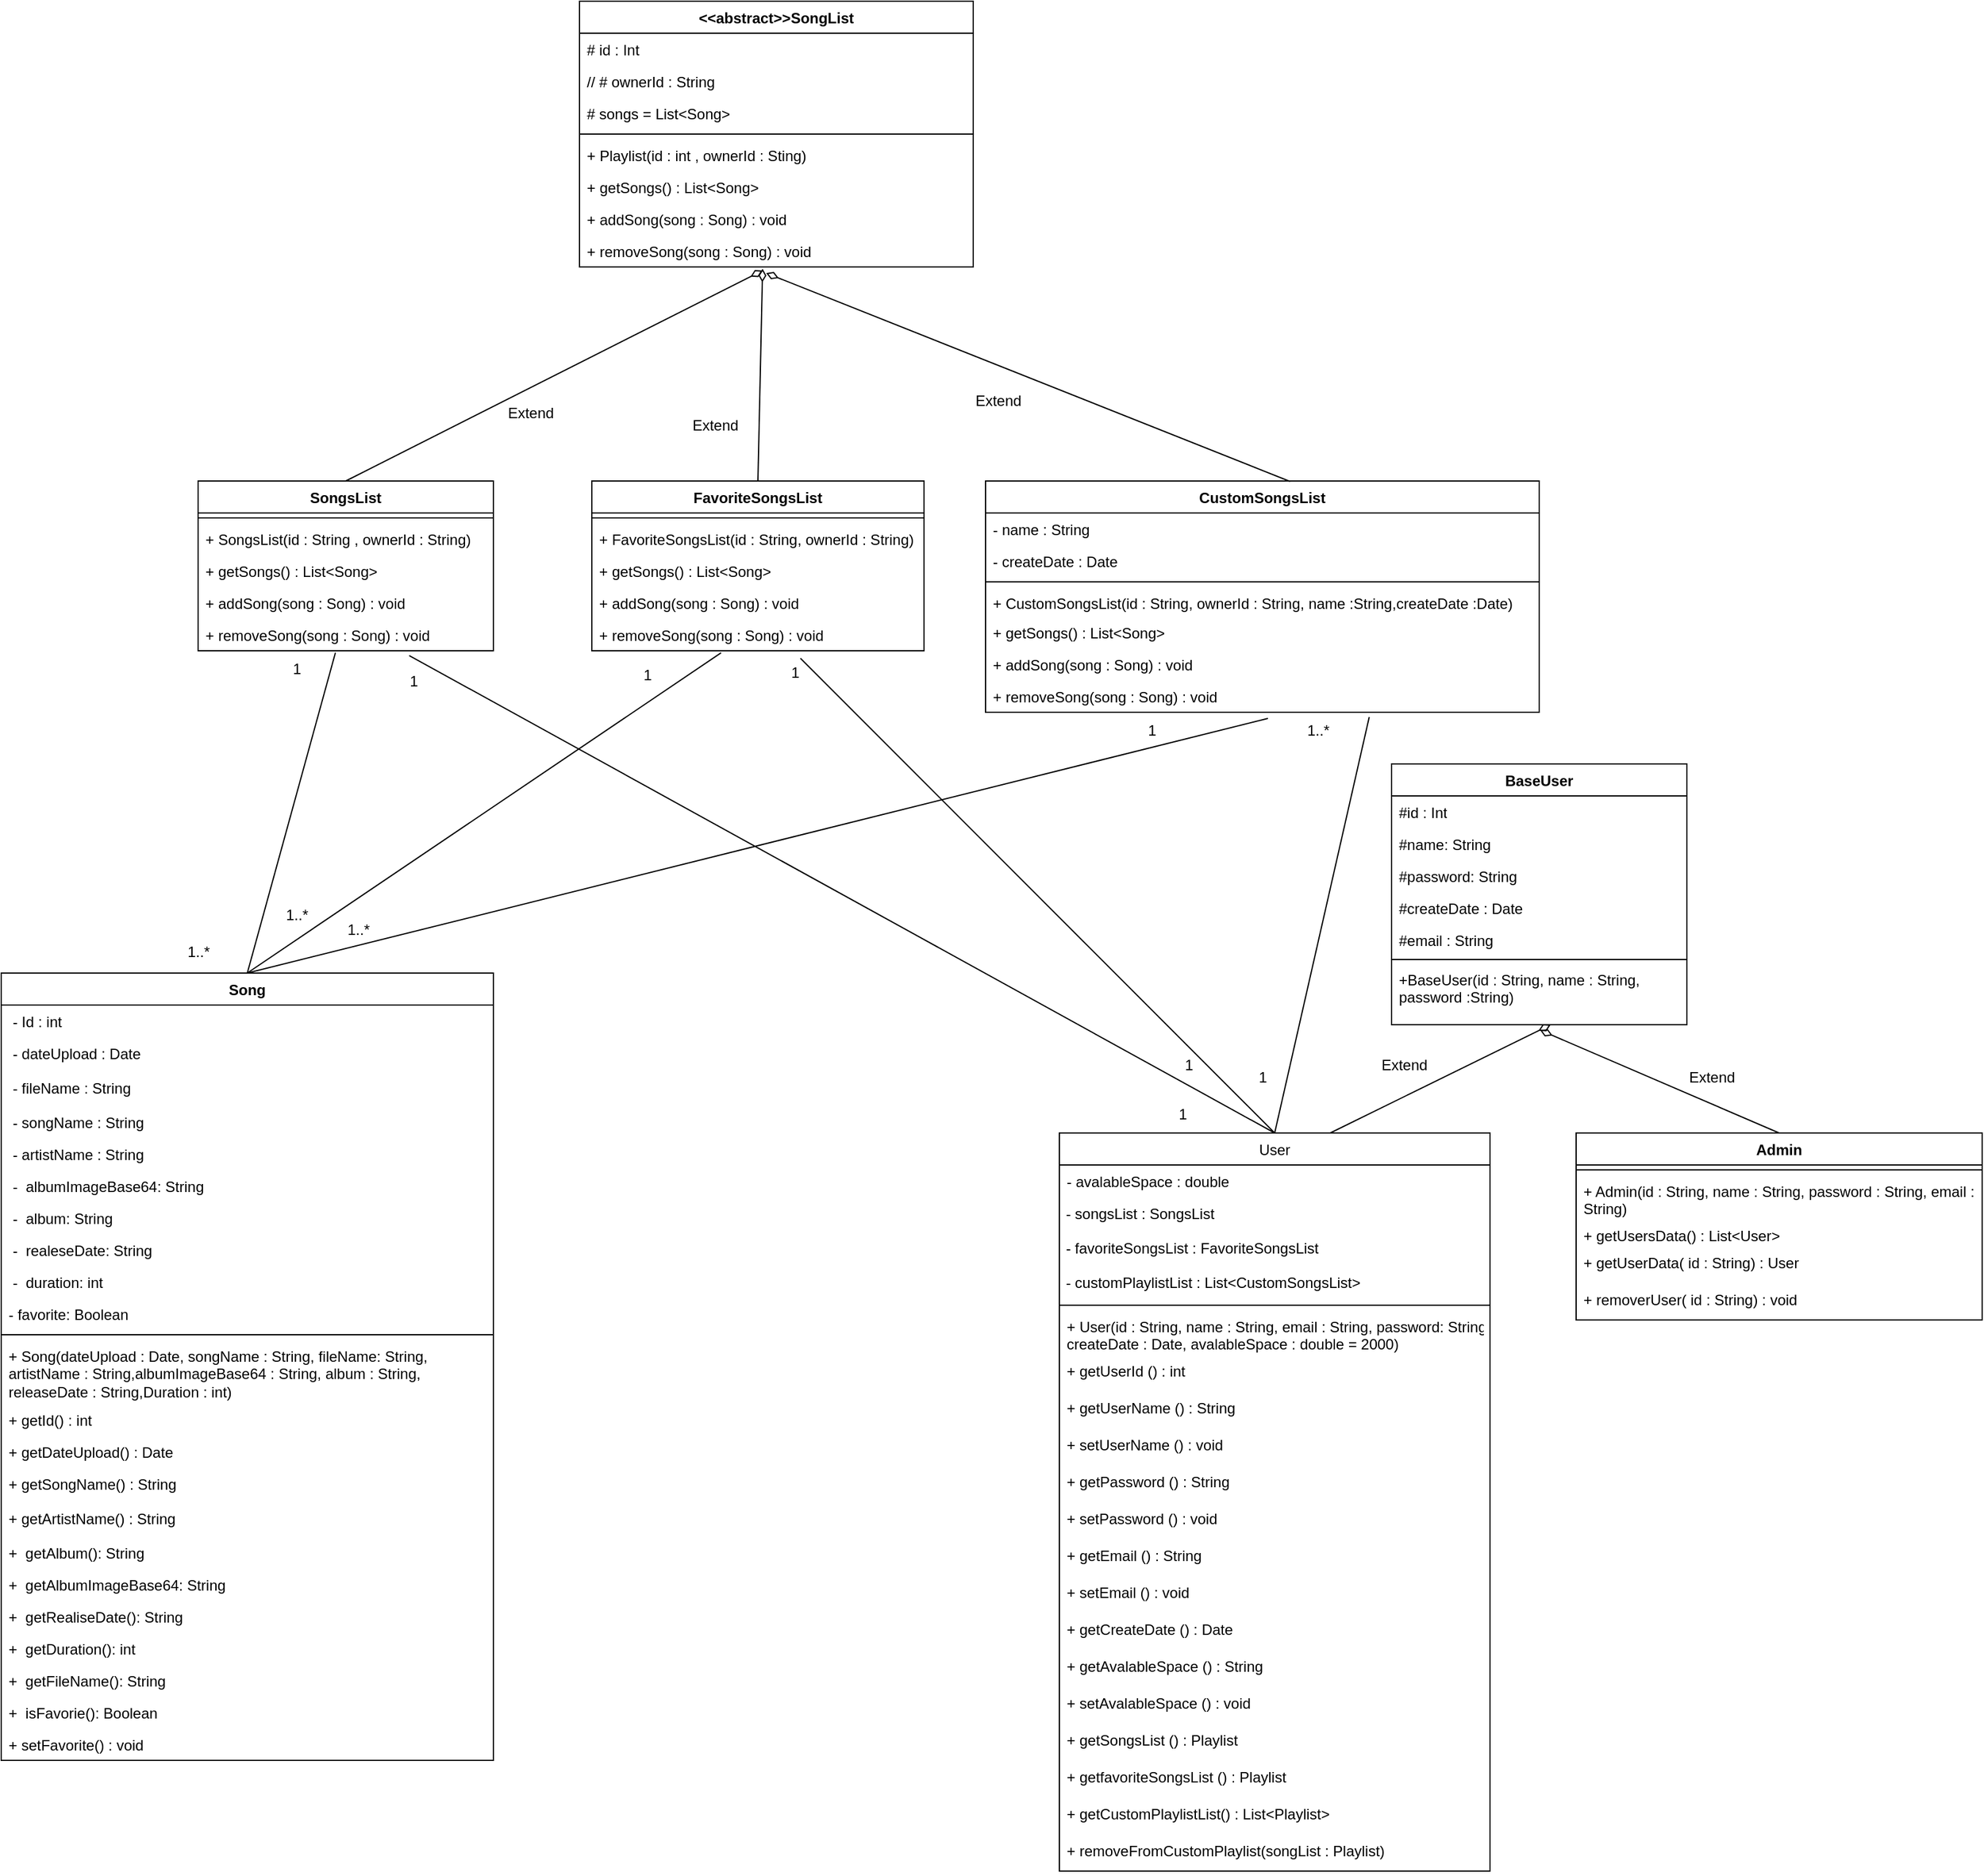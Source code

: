 <mxfile version="24.5.3" type="device">
  <diagram id="C5RBs43oDa-KdzZeNtuy" name="Page-1">
    <mxGraphModel dx="1221" dy="823" grid="1" gridSize="10" guides="1" tooltips="1" connect="1" arrows="1" fold="1" page="1" pageScale="1" pageWidth="3300" pageHeight="4681" math="0" shadow="0">
      <root>
        <mxCell id="WIyWlLk6GJQsqaUBKTNV-0" />
        <mxCell id="WIyWlLk6GJQsqaUBKTNV-1" parent="WIyWlLk6GJQsqaUBKTNV-0" />
        <mxCell id="zkfFHV4jXpPFQw0GAbJ--17" value="User" style="swimlane;fontStyle=0;align=center;verticalAlign=top;childLayout=stackLayout;horizontal=1;startSize=26;horizontalStack=0;resizeParent=1;resizeLast=0;collapsible=1;marginBottom=0;rounded=0;shadow=0;strokeWidth=1;" parent="WIyWlLk6GJQsqaUBKTNV-1" vertex="1">
          <mxGeometry x="1195" y="973" width="350" height="600" as="geometry">
            <mxRectangle x="550" y="140" width="160" height="26" as="alternateBounds" />
          </mxGeometry>
        </mxCell>
        <mxCell id="M9x7PJR4V9PVnhjYq2ph-3" value="- avalableSpace : double " style="text;align=left;verticalAlign=top;spacingLeft=4;spacingRight=4;overflow=hidden;rotatable=0;points=[[0,0.5],[1,0.5]];portConstraint=eastwest;" parent="zkfFHV4jXpPFQw0GAbJ--17" vertex="1">
          <mxGeometry y="26" width="350" height="26" as="geometry" />
        </mxCell>
        <mxCell id="M9x7PJR4V9PVnhjYq2ph-18" value="&amp;nbsp;- songsList : SongsList" style="text;whiteSpace=wrap;html=1;" parent="zkfFHV4jXpPFQw0GAbJ--17" vertex="1">
          <mxGeometry y="52" width="350" height="28" as="geometry" />
        </mxCell>
        <mxCell id="M9x7PJR4V9PVnhjYq2ph-19" value="&amp;nbsp;- favoriteSongsList : FavoriteSongsList" style="text;whiteSpace=wrap;html=1;" parent="zkfFHV4jXpPFQw0GAbJ--17" vertex="1">
          <mxGeometry y="80" width="350" height="28" as="geometry" />
        </mxCell>
        <mxCell id="M9x7PJR4V9PVnhjYq2ph-20" value="&amp;nbsp;- customPlaylistList : List&amp;lt;CustomSongsList&amp;gt;&amp;nbsp;" style="text;whiteSpace=wrap;html=1;" parent="zkfFHV4jXpPFQw0GAbJ--17" vertex="1">
          <mxGeometry y="108" width="350" height="28" as="geometry" />
        </mxCell>
        <mxCell id="zkfFHV4jXpPFQw0GAbJ--23" value="" style="line;html=1;strokeWidth=1;align=left;verticalAlign=middle;spacingTop=-1;spacingLeft=3;spacingRight=3;rotatable=0;labelPosition=right;points=[];portConstraint=eastwest;" parent="zkfFHV4jXpPFQw0GAbJ--17" vertex="1">
          <mxGeometry y="136" width="350" height="8" as="geometry" />
        </mxCell>
        <mxCell id="M9x7PJR4V9PVnhjYq2ph-5" value="+ User(id : String, name : String, email : String, password: String, &#xa;createDate : Date, avalableSpace : double = 2000)&#xa;" style="text;align=left;verticalAlign=top;spacingLeft=4;spacingRight=4;overflow=hidden;rotatable=0;points=[[0,0.5],[1,0.5]];portConstraint=eastwest;" parent="zkfFHV4jXpPFQw0GAbJ--17" vertex="1">
          <mxGeometry y="144" width="350" height="36" as="geometry" />
        </mxCell>
        <mxCell id="M9x7PJR4V9PVnhjYq2ph-17" value="+ getUserId () : int" style="text;align=left;verticalAlign=top;spacingLeft=4;spacingRight=4;overflow=hidden;rotatable=0;points=[[0,0.5],[1,0.5]];portConstraint=eastwest;" parent="zkfFHV4jXpPFQw0GAbJ--17" vertex="1">
          <mxGeometry y="180" width="350" height="30" as="geometry" />
        </mxCell>
        <mxCell id="M9x7PJR4V9PVnhjYq2ph-6" value="+ getUserName () : String" style="text;align=left;verticalAlign=top;spacingLeft=4;spacingRight=4;overflow=hidden;rotatable=0;points=[[0,0.5],[1,0.5]];portConstraint=eastwest;" parent="zkfFHV4jXpPFQw0GAbJ--17" vertex="1">
          <mxGeometry y="210" width="350" height="30" as="geometry" />
        </mxCell>
        <mxCell id="M9x7PJR4V9PVnhjYq2ph-8" value="+ setUserName () : void" style="text;align=left;verticalAlign=top;spacingLeft=4;spacingRight=4;overflow=hidden;rotatable=0;points=[[0,0.5],[1,0.5]];portConstraint=eastwest;" parent="zkfFHV4jXpPFQw0GAbJ--17" vertex="1">
          <mxGeometry y="240" width="350" height="30" as="geometry" />
        </mxCell>
        <mxCell id="M9x7PJR4V9PVnhjYq2ph-9" value="+ getPassword () : String" style="text;align=left;verticalAlign=top;spacingLeft=4;spacingRight=4;overflow=hidden;rotatable=0;points=[[0,0.5],[1,0.5]];portConstraint=eastwest;" parent="zkfFHV4jXpPFQw0GAbJ--17" vertex="1">
          <mxGeometry y="270" width="350" height="30" as="geometry" />
        </mxCell>
        <mxCell id="M9x7PJR4V9PVnhjYq2ph-10" value="+ setPassword () : void" style="text;align=left;verticalAlign=top;spacingLeft=4;spacingRight=4;overflow=hidden;rotatable=0;points=[[0,0.5],[1,0.5]];portConstraint=eastwest;" parent="zkfFHV4jXpPFQw0GAbJ--17" vertex="1">
          <mxGeometry y="300" width="350" height="30" as="geometry" />
        </mxCell>
        <mxCell id="M9x7PJR4V9PVnhjYq2ph-11" value="+ getEmail () : String" style="text;align=left;verticalAlign=top;spacingLeft=4;spacingRight=4;overflow=hidden;rotatable=0;points=[[0,0.5],[1,0.5]];portConstraint=eastwest;" parent="zkfFHV4jXpPFQw0GAbJ--17" vertex="1">
          <mxGeometry y="330" width="350" height="30" as="geometry" />
        </mxCell>
        <mxCell id="M9x7PJR4V9PVnhjYq2ph-12" value="+ setEmail () : void" style="text;align=left;verticalAlign=top;spacingLeft=4;spacingRight=4;overflow=hidden;rotatable=0;points=[[0,0.5],[1,0.5]];portConstraint=eastwest;" parent="zkfFHV4jXpPFQw0GAbJ--17" vertex="1">
          <mxGeometry y="360" width="350" height="30" as="geometry" />
        </mxCell>
        <mxCell id="M9x7PJR4V9PVnhjYq2ph-13" value="+ getCreateDate () : Date" style="text;align=left;verticalAlign=top;spacingLeft=4;spacingRight=4;overflow=hidden;rotatable=0;points=[[0,0.5],[1,0.5]];portConstraint=eastwest;" parent="zkfFHV4jXpPFQw0GAbJ--17" vertex="1">
          <mxGeometry y="390" width="350" height="30" as="geometry" />
        </mxCell>
        <mxCell id="M9x7PJR4V9PVnhjYq2ph-14" value="+ getAvalableSpace () : String" style="text;align=left;verticalAlign=top;spacingLeft=4;spacingRight=4;overflow=hidden;rotatable=0;points=[[0,0.5],[1,0.5]];portConstraint=eastwest;" parent="zkfFHV4jXpPFQw0GAbJ--17" vertex="1">
          <mxGeometry y="420" width="350" height="30" as="geometry" />
        </mxCell>
        <mxCell id="M9x7PJR4V9PVnhjYq2ph-27" value="+ setAvalableSpace () : void" style="text;align=left;verticalAlign=top;spacingLeft=4;spacingRight=4;overflow=hidden;rotatable=0;points=[[0,0.5],[1,0.5]];portConstraint=eastwest;" parent="zkfFHV4jXpPFQw0GAbJ--17" vertex="1">
          <mxGeometry y="450" width="350" height="30" as="geometry" />
        </mxCell>
        <mxCell id="M9x7PJR4V9PVnhjYq2ph-15" value="+ getSongsList () : Playlist&#xa;" style="text;align=left;verticalAlign=top;spacingLeft=4;spacingRight=4;overflow=hidden;rotatable=0;points=[[0,0.5],[1,0.5]];portConstraint=eastwest;" parent="zkfFHV4jXpPFQw0GAbJ--17" vertex="1">
          <mxGeometry y="480" width="350" height="30" as="geometry" />
        </mxCell>
        <mxCell id="M9x7PJR4V9PVnhjYq2ph-41" value="+ getfavoriteSongsList () : Playlist&#xa;" style="text;align=left;verticalAlign=top;spacingLeft=4;spacingRight=4;overflow=hidden;rotatable=0;points=[[0,0.5],[1,0.5]];portConstraint=eastwest;" parent="zkfFHV4jXpPFQw0GAbJ--17" vertex="1">
          <mxGeometry y="510" width="350" height="30" as="geometry" />
        </mxCell>
        <mxCell id="M9x7PJR4V9PVnhjYq2ph-42" value="+ getCustomPlaylistList() : List&lt;Playlist&gt;" style="text;align=left;verticalAlign=top;spacingLeft=4;spacingRight=4;overflow=hidden;rotatable=0;points=[[0,0.5],[1,0.5]];portConstraint=eastwest;" parent="zkfFHV4jXpPFQw0GAbJ--17" vertex="1">
          <mxGeometry y="540" width="350" height="30" as="geometry" />
        </mxCell>
        <mxCell id="WWpt3WllNIMEBKicQDg8-48" value="+ removeFromCustomPlaylist(songList : Playlist)" style="text;align=left;verticalAlign=top;spacingLeft=4;spacingRight=4;overflow=hidden;rotatable=0;points=[[0,0.5],[1,0.5]];portConstraint=eastwest;" parent="zkfFHV4jXpPFQw0GAbJ--17" vertex="1">
          <mxGeometry y="570" width="350" height="30" as="geometry" />
        </mxCell>
        <mxCell id="M9x7PJR4V9PVnhjYq2ph-23" value="Song" style="swimlane;fontStyle=1;align=center;verticalAlign=top;childLayout=stackLayout;horizontal=1;startSize=26;horizontalStack=0;resizeParent=1;resizeParentMax=0;resizeLast=0;collapsible=1;marginBottom=0;whiteSpace=wrap;html=1;" parent="WIyWlLk6GJQsqaUBKTNV-1" vertex="1">
          <mxGeometry x="335" y="843" width="400" height="640" as="geometry" />
        </mxCell>
        <mxCell id="M9x7PJR4V9PVnhjYq2ph-24" value="&amp;nbsp;- Id : int&amp;nbsp;" style="text;strokeColor=none;fillColor=none;align=left;verticalAlign=top;spacingLeft=4;spacingRight=4;overflow=hidden;rotatable=0;points=[[0,0.5],[1,0.5]];portConstraint=eastwest;whiteSpace=wrap;html=1;" parent="M9x7PJR4V9PVnhjYq2ph-23" vertex="1">
          <mxGeometry y="26" width="400" height="26" as="geometry" />
        </mxCell>
        <mxCell id="WWpt3WllNIMEBKicQDg8-29" value="&amp;nbsp;- dateUpload : Date&lt;div&gt;&amp;nbsp;&lt;/div&gt;" style="text;strokeColor=none;fillColor=none;align=left;verticalAlign=top;spacingLeft=4;spacingRight=4;overflow=hidden;rotatable=0;points=[[0,0.5],[1,0.5]];portConstraint=eastwest;whiteSpace=wrap;html=1;" parent="M9x7PJR4V9PVnhjYq2ph-23" vertex="1">
          <mxGeometry y="52" width="400" height="28" as="geometry" />
        </mxCell>
        <mxCell id="9GESNmqhcbeUZDWmBkqi-1" value="&amp;nbsp;- fileName : String&lt;div&gt;&amp;nbsp;&lt;/div&gt;" style="text;strokeColor=none;fillColor=none;align=left;verticalAlign=top;spacingLeft=4;spacingRight=4;overflow=hidden;rotatable=0;points=[[0,0.5],[1,0.5]];portConstraint=eastwest;whiteSpace=wrap;html=1;" parent="M9x7PJR4V9PVnhjYq2ph-23" vertex="1">
          <mxGeometry y="80" width="400" height="28" as="geometry" />
        </mxCell>
        <mxCell id="WWpt3WllNIMEBKicQDg8-31" value="&amp;nbsp;- songName : String&lt;span style=&quot;color: rgba(0, 0, 0, 0); font-family: monospace; font-size: 0px; text-wrap: nowrap;&quot;&gt;%3CmxGraphModel%3E%3Croot%3E%3CmxCell%20id%3D%220%22%2F%3E%3CmxCell%20id%3D%221%22%20parent%3D%220%22%2F%3E%3CmxCell%20id%3D%222%22%20value%3D%22%26amp%3Bnbsp%3B-%20Id%20%3A%20int%26amp%3Bnbsp%3B%22%20style%3D%22text%3BstrokeColor%3Dnone%3BfillColor%3Dnone%3Balign%3Dleft%3BverticalAlign%3Dtop%3BspacingLeft%3D4%3BspacingRight%3D4%3Boverflow%3Dhidden%3Brotatable%3D0%3Bpoints%3D%5B%5B0%2C0.5%5D%2C%5B1%2C0.5%5D%5D%3BportConstraint%3Deastwest%3BwhiteSpace%3Dwrap%3Bhtml%3D1%3B%22%20vertex%3D%221%22%20parent%3D%221%22%3E%3CmxGeometry%20x%3D%22620%22%20y%3D%22616%22%20width%3D%22280%22%20height%3D%2226%22%20as%3D%22geometry%22%2F%3E%3C%2FmxCell%3E%3C%2Froot%3E%3C%2FmxGraphModel%3E&lt;/span&gt;" style="text;strokeColor=none;fillColor=none;align=left;verticalAlign=top;spacingLeft=4;spacingRight=4;overflow=hidden;rotatable=0;points=[[0,0.5],[1,0.5]];portConstraint=eastwest;whiteSpace=wrap;html=1;" parent="M9x7PJR4V9PVnhjYq2ph-23" vertex="1">
          <mxGeometry y="108" width="400" height="26" as="geometry" />
        </mxCell>
        <mxCell id="WWpt3WllNIMEBKicQDg8-32" value="&amp;nbsp;- artistName : String&lt;span style=&quot;color: rgba(0, 0, 0, 0); font-family: monospace; font-size: 0px; text-wrap: nowrap;&quot;&gt;%3CmxGraphModel%3E%3Croot%3E%3CmxCell%20id%3D%220%22%2F%3E%3CmxCell%20id%3D%221%22%20parent%3D%220%22%2F%3E%3CmxCell%20id%3D%222%22%20value%3D%22%26amp%3Bnbsp%3B-%20Id%20%3A%20int%26amp%3Bnbsp%3B%22%20style%3D%22text%3BstrokeColor%3Dnone%3BfillColor%3Dnone%3Balign%3Dleft%3BverticalAlign%3Dtop%3BspacingLeft%3D4%3BspacingRight%3D4%3Boverflow%3Dhidden%3Brotatable%3D0%3Bpoints%3D%5B%5B0%2C0.5%5D%2C%5B1%2C0.5%5D%5D%3BportConstraint%3Deastwest%3BwhiteSpace%3Dwrap%3Bhtml%3D1%3B%22%20vertex%3D%221%22%20parent%3D%221%22%3E%3CmxGeometry%20x%3D%22620%22%20y%3D%22616%22%20width%3D%22280%22%20height%3D%2226%22%20as%3D%22geometry%22%2F%3E%3C%2FmxCell%3E%3C%2Froot%3E%3C%2FmxGraphModel%3E&lt;/span&gt;" style="text;strokeColor=none;fillColor=none;align=left;verticalAlign=top;spacingLeft=4;spacingRight=4;overflow=hidden;rotatable=0;points=[[0,0.5],[1,0.5]];portConstraint=eastwest;whiteSpace=wrap;html=1;" parent="M9x7PJR4V9PVnhjYq2ph-23" vertex="1">
          <mxGeometry y="134" width="400" height="26" as="geometry" />
        </mxCell>
        <mxCell id="WWpt3WllNIMEBKicQDg8-33" value="&amp;nbsp;-&amp;nbsp; albumImageBase64: String&lt;span style=&quot;color: rgba(0, 0, 0, 0); font-family: monospace; font-size: 0px; text-wrap: nowrap;&quot;&gt;%3CmxGraphModel%3E%3Croot%3E%3CmxCell%20id%3D%220%22%2F%3E%3CmxCell%20id%3D%221%22%20parent%3D%220%22%2F%3E%3CmxCell%20id%3D%222%22%20value%3D%22%26amp%3Bnbsp%3B-%20Id%20%3A%20int%26amp%3Bnbsp%3B%22%20style%3D%22text%3BstrokeColor%3Dnone%3BfillColor%3Dnone%3Balign%3Dleft%3BverticalAlign%3Dtop%3BspacingLeft%3D4%3BspacingRight%3D4%3Boverflow%3Dhidden%3Brotatable%3D0%3Bpoints%3D%5B%5B0%2C0.5%5D%2C%5B1%2C0.5%5D%5D%3BportConstraint%3Deastwest%3BwhiteSpace%3Dwrap%3Bhtml%3D1%3B%22%20vertex%3D%221%22%20parent%3D%221%22%3E%3CmxGeometry%20x%3D%22620%22%20y%3D%22616%22%20width%3D%22280%22%20height%3D%2226%22%20as%3D%22geometry%22%2F%3E%3C%2FmxCell%3E%3C%2Froot%3E%3C%2FmxGraphModel%3E&lt;/span&gt;" style="text;strokeColor=none;fillColor=none;align=left;verticalAlign=top;spacingLeft=4;spacingRight=4;overflow=hidden;rotatable=0;points=[[0,0.5],[1,0.5]];portConstraint=eastwest;whiteSpace=wrap;html=1;" parent="M9x7PJR4V9PVnhjYq2ph-23" vertex="1">
          <mxGeometry y="160" width="400" height="26" as="geometry" />
        </mxCell>
        <mxCell id="WWpt3WllNIMEBKicQDg8-34" value="&amp;nbsp;-&amp;nbsp; album: String&lt;span style=&quot;color: rgba(0, 0, 0, 0); font-family: monospace; font-size: 0px; text-wrap: nowrap;&quot;&gt;%3CmxGraphModel%3E%3Croot%3E%3CmxCell%20id%3D%220%22%2F%3E%3CmxCell%20id%3D%221%22%20parent%3D%220%22%2F%3E%3CmxCell%20id%3D%222%22%20value%3D%22%26amp%3Bnbsp%3B-%20Id%20%3A%20int%26amp%3Bnbsp%3B%22%20style%3D%22text%3BstrokeColor%3Dnone%3BfillColor%3Dnone%3Balign%3Dleft%3BverticalAlign%3Dtop%3BspacingLeft%3D4%3BspacingRight%3D4%3Boverflow%3Dhidden%3Brotatable%3D0%3Bpoints%3D%5B%5B0%2C0.5%5D%2C%5B1%2C0.5%5D%5D%3BportConstraint%3Deastwest%3BwhiteSpace%3Dwrap%3Bhtml%3D1%3B%22%20vertex%3D%221%22%20parent%3D%221%22%3E%3CmxGeometry%20x%3D%22620%22%20y%3D%22616%22%20width%3D%22280%22%20height%3D%2226%22%20as%3D%22geometry%22%2F%3E%3C%2FmxCell%3E%3C%2Froot%3E%3C%2FmxGraphModel%3E&lt;/span&gt;" style="text;strokeColor=none;fillColor=none;align=left;verticalAlign=top;spacingLeft=4;spacingRight=4;overflow=hidden;rotatable=0;points=[[0,0.5],[1,0.5]];portConstraint=eastwest;whiteSpace=wrap;html=1;" parent="M9x7PJR4V9PVnhjYq2ph-23" vertex="1">
          <mxGeometry y="186" width="400" height="26" as="geometry" />
        </mxCell>
        <mxCell id="WWpt3WllNIMEBKicQDg8-35" value="&amp;nbsp;-&amp;nbsp; realeseDate: String&lt;span style=&quot;color: rgba(0, 0, 0, 0); font-family: monospace; font-size: 0px; text-wrap: nowrap;&quot;&gt;%3CmxGraphModel%3E%3Croot%3E%3CmxCell%20id%3D%220%22%2F%3E%3CmxCell%20id%3D%221%22%20parent%3D%220%22%2F%3E%3CmxCell%20id%3D%222%22%20value%3D%22%26amp%3Bnbsp%3B-%20Id%20%3A%20int%26amp%3Bnbsp%3B%22%20style%3D%22text%3BstrokeColor%3Dnone%3BfillColor%3Dnone%3Balign%3Dleft%3BverticalAlign%3Dtop%3BspacingLeft%3D4%3BspacingRight%3D4%3Boverflow%3Dhidden%3Brotatable%3D0%3Bpoints%3D%5B%5B0%2C0.5%5D%2C%5B1%2C0.5%5D%5D%3BportConstraint%3Deastwest%3BwhiteSpace%3Dwrap%3Bhtml%3D1%3B%22%20vertex%3D%221%22%20parent%3D%221%22%3E%3CmxGeometry%20x%3D%22620%22%20y%3D%22616%22%20width%3D%22280%22%20height%3D%2226%22%20as%3D%22geometry%22%2F%3E%3C%2FmxCell%3E%3C%2Froot%3E%3C%2FmxGraphModel%3E&lt;/span&gt;" style="text;strokeColor=none;fillColor=none;align=left;verticalAlign=top;spacingLeft=4;spacingRight=4;overflow=hidden;rotatable=0;points=[[0,0.5],[1,0.5]];portConstraint=eastwest;whiteSpace=wrap;html=1;" parent="M9x7PJR4V9PVnhjYq2ph-23" vertex="1">
          <mxGeometry y="212" width="400" height="26" as="geometry" />
        </mxCell>
        <mxCell id="WWpt3WllNIMEBKicQDg8-36" value="&amp;nbsp;-&amp;nbsp; duration: int&lt;span style=&quot;color: rgba(0, 0, 0, 0); font-family: monospace; font-size: 0px; text-wrap: nowrap;&quot;&gt;%3CmxGraphModel%3E%3Croot%3E%3CmxCell%20id%3D%220%22%2F%3E%3CmxCell%20id%3D%221%22%20parent%3D%220%22%2F%3E%3CmxCell%20id%3D%222%22%20value%3D%22%26amp%3Bnbsp%3B-%20Id%20%3A%20int%26amp%3Bnbsp%3B%22%20style%3D%22text%3BstrokeColor%3Dnone%3BfillColor%3Dnone%3Balign%3Dleft%3BverticalAlign%3Dtop%3BspacingLeft%3D4%3BspacingRight%3D4%3Boverflow%3Dhidden%3Brotatable%3D0%3Bpoints%3D%5B%5B0%2C0.5%5D%2C%5B1%2C0.5%5D%5D%3BportConstraint%3Deastwest%3BwhiteSpace%3Dwrap%3Bhtml%3D1%3B%22%20vertex%3D%221%22%20parent%3D%221%22%3E%3CmxGeometry%20x%3D%22620%22%20y%3D%22616%22%20width%3D%22280%22%20height%3D%2226%22%20as%3D%22geometry%22%2F%3E%3C%2FmxCell%3E%3C%2Froot%3E%3C%2FmxGraphModel%3E&lt;/span&gt;" style="text;strokeColor=none;fillColor=none;align=left;verticalAlign=top;spacingLeft=4;spacingRight=4;overflow=hidden;rotatable=0;points=[[0,0.5],[1,0.5]];portConstraint=eastwest;whiteSpace=wrap;html=1;" parent="M9x7PJR4V9PVnhjYq2ph-23" vertex="1">
          <mxGeometry y="238" width="400" height="26" as="geometry" />
        </mxCell>
        <mxCell id="9GESNmqhcbeUZDWmBkqi-0" value="- favorite: Boolean" style="text;strokeColor=none;fillColor=none;align=left;verticalAlign=top;spacingLeft=4;spacingRight=4;overflow=hidden;rotatable=0;points=[[0,0.5],[1,0.5]];portConstraint=eastwest;whiteSpace=wrap;html=1;" parent="M9x7PJR4V9PVnhjYq2ph-23" vertex="1">
          <mxGeometry y="264" width="400" height="26" as="geometry" />
        </mxCell>
        <mxCell id="M9x7PJR4V9PVnhjYq2ph-25" value="" style="line;strokeWidth=1;fillColor=none;align=left;verticalAlign=middle;spacingTop=-1;spacingLeft=3;spacingRight=3;rotatable=0;labelPosition=right;points=[];portConstraint=eastwest;strokeColor=inherit;" parent="M9x7PJR4V9PVnhjYq2ph-23" vertex="1">
          <mxGeometry y="290" width="400" height="8" as="geometry" />
        </mxCell>
        <mxCell id="M9x7PJR4V9PVnhjYq2ph-26" value="+ Song(dateUpload : Date, songName : String, fileName: String, artistName : String,&lt;span style=&quot;background-color: initial;&quot;&gt;albumImageBase64 : String, album : String, releaseDate : String,&lt;/span&gt;&lt;span style=&quot;background-color: initial;&quot;&gt;Duration : int)&lt;/span&gt;&lt;div&gt;&lt;span style=&quot;background-color: initial;&quot;&gt;&lt;br&gt;&lt;/span&gt;&lt;/div&gt;&lt;div&gt;&lt;span style=&quot;color: rgba(0, 0, 0, 0); font-family: monospace; font-size: 0px; text-wrap: nowrap;&quot;&gt;%3CmxGraphModel%3E%3Croot%3E%3CmxCell%20id%3D%220%22%2F%3E%3CmxCell%20id%3D%221%22%20parent%3D%220%22%2F%3E%3CmxCell%20id%3D%222%22%20value%3D%22%26amp%3Bnbsp%3B-%20dateUpload%20%3A%20Date%26lt%3Bdiv%26gt%3B%26amp%3Bnbsp%3B%26lt%3B%2Fdiv%26gt%3B%22%20style%3D%22text%3BstrokeColor%3Dnone%3BfillColor%3Dnone%3Balign%3Dleft%3BverticalAlign%3Dtop%3BspacingLeft%3D4%3BspacingRight%3D4%3Boverflow%3Dhidden%3Brotatable%3D0%3Bpoints%3D%5B%5B0%2C0.5%5D%2C%5B1%2C0.5%5D%5D%3BportConstraint%3Deastwest%3BwhiteSpace%3Dwrap%3Bhtml%3D1%3B%22%20vertex%3D%221%22%20parent%3D%221%22%3E%3CmxGeometry%20x%3D%22620%22%20y%3D%22642%22%20width%3D%22400%22%20height%3D%2228%22%20as%3D%22geometry%22%2F%3E%3C%2FmxCell%3E%3CmxCell%20id%3D%223%22%20value%3D%22%26amp%3Bnbsp%3B-%20songName%20%3A%20String%26lt%3Bspan%20style%3D%26quot%3Bcolor%3A%20rgba(0%2C%200%2C%200%2C%200)%3B%20font-family%3A%20monospace%3B%20font-size%3A%200px%3B%20text-wrap%3A%20nowrap%3B%26quot%3B%26gt%3B%253CmxGraphModel%253E%253Croot%253E%253CmxCell%2520id%253D%25220%2522%252F%253E%253CmxCell%2520id%253D%25221%2522%2520parent%253D%25220%2522%252F%253E%253CmxCell%2520id%253D%25222%2522%2520value%253D%2522%2526amp%253Bnbsp%253B-%2520Id%2520%253A%2520int%2526amp%253Bnbsp%253B%2522%2520style%253D%2522text%253BstrokeColor%253Dnone%253BfillColor%253Dnone%253Balign%253Dleft%253BverticalAlign%253Dtop%253BspacingLeft%253D4%253BspacingRight%253D4%253Boverflow%253Dhidden%253Brotatable%253D0%253Bpoints%253D%255B%255B0%252C0.5%255D%252C%255B1%252C0.5%255D%255D%253BportConstraint%253Deastwest%253BwhiteSpace%253Dwrap%253Bhtml%253D1%253B%2522%2520vertex%253D%25221%2522%2520parent%253D%25221%2522%253E%253CmxGeometry%2520x%253D%2522620%2522%2520y%253D%2522616%2522%2520width%253D%2522280%2522%2520height%253D%252226%2522%2520as%253D%2522geometry%2522%252F%253E%253C%252FmxCell%253E%253C%252Froot%253E%253C%252FmxGraphModel%253E%26lt%3B%2Fspan%26gt%3B%22%20style%3D%22text%3BstrokeColor%3Dnone%3BfillColor%3Dnone%3Balign%3Dleft%3BverticalAlign%3Dtop%3BspacingLeft%3D4%3BspacingRight%3D4%3Boverflow%3Dhidden%3Brotatable%3D0%3Bpoints%3D%5B%5B0%2C0.5%5D%2C%5B1%2C0.5%5D%5D%3BportConstraint%3Deastwest%3BwhiteSpace%3Dwrap%3Bhtml%3D1%3B%22%20vertex%3D%221%22%20parent%3D%221%22%3E%3CmxGeometry%20x%3D%22620%22%20y%3D%22670%22%20width%3D%22400%22%20height%3D%2226%22%20as%3D%22geometry%22%2F%3E%3C%2FmxCell%3E%3CmxCell%20id%3D%224%22%20value%3D%22%26amp%3Bnbsp%3B-%20artistName%20%3A%20String%26lt%3Bspan%20style%3D%26quot%3Bcolor%3A%20rgba(0%2C%200%2C%200%2C%200)%3B%20font-family%3A%20monospace%3B%20font-size%3A%200px%3B%20text-wrap%3A%20nowrap%3B%26quot%3B%26gt%3B%253CmxGraphModel%253E%253Croot%253E%253CmxCell%2520id%253D%25220%2522%252F%253E%253CmxCell%2520id%253D%25221%2522%2520parent%253D%25220%2522%252F%253E%253CmxCell%2520id%253D%25222%2522%2520value%253D%2522%2526amp%253Bnbsp%253B-%2520Id%2520%253A%2520int%2526amp%253Bnbsp%253B%2522%2520style%253D%2522text%253BstrokeColor%253Dnone%253BfillColor%253Dnone%253Balign%253Dleft%253BverticalAlign%253Dtop%253BspacingLeft%253D4%253BspacingRight%253D4%253Boverflow%253Dhidden%253Brotatable%253D0%253Bpoints%253D%255B%255B0%252C0.5%255D%252C%255B1%252C0.5%255D%255D%253BportConstraint%253Deastwest%253BwhiteSpace%253Dwrap%253Bhtml%253D1%253B%2522%2520vertex%253D%25221%2522%2520parent%253D%25221%2522%253E%253CmxGeometry%2520x%253D%2522620%2522%2520y%253D%2522616%2522%2520width%253D%2522280%2522%2520height%253D%252226%2522%2520as%253D%2522geometry%2522%252F%253E%253C%252FmxCell%253E%253C%252Froot%253E%253C%252FmxGraphModel%253E%26lt%3B%2Fspan%26gt%3B%22%20style%3D%22text%3BstrokeColor%3Dnone%3BfillColor%3Dnone%3Balign%3Dleft%3BverticalAlign%3Dtop%3BspacingLeft%3D4%3BspacingRight%3D4%3Boverflow%3Dhidden%3Brotatable%3D0%3Bpoints%3D%5B%5B0%2C0.5%5D%2C%5B1%2C0.5%5D%5D%3BportConstraint%3Deastwest%3BwhiteSpace%3Dwrap%3Bhtml%3D1%3B%22%20vertex%3D%221%22%20parent%3D%221%22%3E%3CmxGeometry%20x%3D%22620%22%20y%3D%22696%22%20width%3D%22400%22%20height%3D%2226%22%20as%3D%22geometry%22%2F%3E%3C%2FmxCell%3E%3CmxCell%20id%3D%225%22%20value%3D%22%26amp%3Bnbsp%3B-%26amp%3Bnbsp%3B%20albumImageBase64%3A%20String%26lt%3Bspan%20style%3D%26quot%3Bcolor%3A%20rgba(0%2C%200%2C%200%2C%200)%3B%20font-family%3A%20monospace%3B%20font-size%3A%200px%3B%20text-wrap%3A%20nowrap%3B%26quot%3B%26gt%3B%253CmxGraphModel%253E%253Croot%253E%253CmxCell%2520id%253D%25220%2522%252F%253E%253CmxCell%2520id%253D%25221%2522%2520parent%253D%25220%2522%252F%253E%253CmxCell%2520id%253D%25222%2522%2520value%253D%2522%2526amp%253Bnbsp%253B-%2520Id%2520%253A%2520int%2526amp%253Bnbsp%253B%2522%2520style%253D%2522text%253BstrokeColor%253Dnone%253BfillColor%253Dnone%253Balign%253Dleft%253BverticalAlign%253Dtop%253BspacingLeft%253D4%253BspacingRight%253D4%253Boverflow%253Dhidden%253Brotatable%253D0%253Bpoints%253D%255B%255B0%252C0.5%255D%252C%255B1%252C0.5%255D%255D%253BportConstraint%253Deastwest%253BwhiteSpace%253Dwrap%253Bhtml%253D1%253B%2522%2520vertex%253D%25221%2522%2520parent%253D%25221%2522%253E%253CmxGeometry%2520x%253D%2522620%2522%2520y%253D%2522616%2522%2520width%253D%2522280%2522%2520height%253D%252226%2522%2520as%253D%2522geometry%2522%252F%253E%253C%252FmxCell%253E%253C%252Froot%253E%253C%252FmxGraphModel%253E%26lt%3B%2Fspan%26gt%3B%22%20style%3D%22text%3BstrokeColor%3Dnone%3BfillColor%3Dnone%3Balign%3Dleft%3BverticalAlign%3Dtop%3BspacingLeft%3D4%3BspacingRight%3D4%3Boverflow%3Dhidden%3Brotatable%3D0%3Bpoints%3D%5B%5B0%2C0.5%5D%2C%5B1%2C0.5%5D%5D%3BportConstraint%3Deastwest%3BwhiteSpace%3Dwrap%3Bhtml%3D1%3B%22%20vertex%3D%221%22%20parent%3D%221%22%3E%3CmxGeometry%20x%3D%22620%22%20y%3D%22722%22%20width%3D%22400%22%20height%3D%2226%22%20as%3D%22geometry%22%2F%3E%3C%2FmxCell%3E%3CmxCell%20id%3D%226%22%20value%3D%22%26amp%3Bnbsp%3B-%26amp%3Bnbsp%3B%20album%3A%20String%26lt%3Bspan%20style%3D%26quot%3Bcolor%3A%20rgba(0%2C%200%2C%200%2C%200)%3B%20font-family%3A%20monospace%3B%20font-size%3A%200px%3B%20text-wrap%3A%20nowrap%3B%26quot%3B%26gt%3B%253CmxGraphModel%253E%253Croot%253E%253CmxCell%2520id%253D%25220%2522%252F%253E%253CmxCell%2520id%253D%25221%2522%2520parent%253D%25220%2522%252F%253E%253CmxCell%2520id%253D%25222%2522%2520value%253D%2522%2526amp%253Bnbsp%253B-%2520Id%2520%253A%2520int%2526amp%253Bnbsp%253B%2522%2520style%253D%2522text%253BstrokeColor%253Dnone%253BfillColor%253Dnone%253Balign%253Dleft%253BverticalAlign%253Dtop%253BspacingLeft%253D4%253BspacingRight%253D4%253Boverflow%253Dhidden%253Brotatable%253D0%253Bpoints%253D%255B%255B0%252C0.5%255D%252C%255B1%252C0.5%255D%255D%253BportConstraint%253Deastwest%253BwhiteSpace%253Dwrap%253Bhtml%253D1%253B%2522%2520vertex%253D%25221%2522%2520parent%253D%25221%2522%253E%253CmxGeometry%2520x%253D%2522620%2522%2520y%253D%2522616%2522%2520width%253D%2522280%2522%2520height%253D%252226%2522%2520as%253D%2522geometry%2522%252F%253E%253C%252FmxCell%253E%253C%252Froot%253E%253C%252FmxGraphModel%253E%26lt%3B%2Fspan%26gt%3B%22%20style%3D%22text%3BstrokeColor%3Dnone%3BfillColor%3Dnone%3Balign%3Dleft%3BverticalAlign%3Dtop%3BspacingLeft%3D4%3BspacingRight%3D4%3Boverflow%3Dhidden%3Brotatable%3D0%3Bpoints%3D%5B%5B0%2C0.5%5D%2C%5B1%2C0.5%5D%5D%3BportConstraint%3Deastwest%3BwhiteSpace%3Dwrap%3Bhtml%3D1%3B%22%20vertex%3D%221%22%20parent%3D%221%22%3E%3CmxGeometry%20x%3D%22620%22%20y%3D%22748%22%20width%3D%22400%22%20height%3D%2226%22%20as%3D%22geometry%22%2F%3E%3C%2FmxCell%3E%3CmxCell%20id%3D%227%22%20value%3D%22%26amp%3Bnbsp%3B-%26amp%3Bnbsp%3B%20Duration%3A%20int%26lt%3Bspan%20style%3D%26quot%3Bcolor%3A%20rgba(0%2C%200%2C%200%2C%200)%3B%20font-family%3A%20monospace%3B%20font-size%3A%200px%3B%20text-wrap%3A%20nowrap%3B%26quot%3B%26gt%3B%253CmxGraphModel%253E%253Croot%253E%253CmxCell%2520id%253D%25220%2522%252F%253E%253CmxCell%2520id%253D%25221%2522%2520parent%253D%25220%2522%252F%253E%253CmxCell%2520id%253D%25222%2522%2520value%253D%2522%2526amp%253Bnbsp%253B-%2520Id%2520%253A%2520int%2526amp%253Bnbsp%253B%2522%2520style%253D%2522text%253BstrokeColor%253Dnone%253BfillColor%253Dnone%253Balign%253Dleft%253BverticalAlign%253Dtop%253BspacingLeft%253D4%253BspacingRight%253D4%253Boverflow%253Dhidden%253Brotatable%253D0%253Bpoints%253D%255B%255B0%252C0.5%255D%252C%255B1%252C0.5%255D%255D%253BportConstraint%253Deastwest%253BwhiteSpace%253Dwrap%253Bhtml%253D1%253B%2522%2520vertex%253D%25221%2522%2520parent%253D%25221%2522%253E%253CmxGeometry%2520x%253D%2522620%2522%2520y%253D%2522616%2522%2520width%253D%2522280%2522%2520height%253D%252226%2522%2520as%253D%2522geometry%2522%252F%253E%253C%252FmxCell%253E%253C%252Froot%253E%253C%252FmxGraphModel%253E%26lt%3B%2Fspan%26gt%3B%22%20style%3D%22text%3BstrokeColor%3Dnone%3BfillColor%3Dnone%3Balign%3Dleft%3BverticalAlign%3Dtop%3BspacingLeft%3D4%3BspacingRight%3D4%3Boverflow%3Dhidden%3Brotatable%3D0%3Bpoints%3D%5B%5B0%2C0.5%5D%2C%5B1%2C0.5%5D%5D%3BportConstraint%3Deastwest%3BwhiteSpace%3Dwrap%3Bhtml%3D1%3B%22%20vertex%3D%221%22%20parent%3D%221%22%3E%3CmxGeometry%20x%3D%22620%22%20y%3D%22800%22%20width%3D%22400%22%20height%3D%2226%22%20as%3D%22geometry%22%2F%3E%3C%2FmxCell%3E%3C%2Froot%3E%3C%2FmxGraphModel%3E&lt;/span&gt;&lt;span style=&quot;background-color: initial;&quot;&gt;&lt;br&gt;&lt;/span&gt;&lt;/div&gt;" style="text;strokeColor=none;fillColor=none;align=left;verticalAlign=top;spacingLeft=4;spacingRight=4;overflow=hidden;rotatable=0;points=[[0,0.5],[1,0.5]];portConstraint=eastwest;whiteSpace=wrap;html=1;" parent="M9x7PJR4V9PVnhjYq2ph-23" vertex="1">
          <mxGeometry y="298" width="400" height="52" as="geometry" />
        </mxCell>
        <mxCell id="F9PpiSEDPr_7f7OtDJ5S-0" value="+ getId() : int" style="text;strokeColor=none;fillColor=none;align=left;verticalAlign=top;spacingLeft=4;spacingRight=4;overflow=hidden;rotatable=0;points=[[0,0.5],[1,0.5]];portConstraint=eastwest;whiteSpace=wrap;html=1;" parent="M9x7PJR4V9PVnhjYq2ph-23" vertex="1">
          <mxGeometry y="350" width="400" height="26" as="geometry" />
        </mxCell>
        <mxCell id="WWpt3WllNIMEBKicQDg8-37" value="+ getDateUpload() : Date" style="text;strokeColor=none;fillColor=none;align=left;verticalAlign=top;spacingLeft=4;spacingRight=4;overflow=hidden;rotatable=0;points=[[0,0.5],[1,0.5]];portConstraint=eastwest;whiteSpace=wrap;html=1;" parent="M9x7PJR4V9PVnhjYq2ph-23" vertex="1">
          <mxGeometry y="376" width="400" height="26" as="geometry" />
        </mxCell>
        <mxCell id="WWpt3WllNIMEBKicQDg8-40" value="+ getSongName() : String" style="text;strokeColor=none;fillColor=none;align=left;verticalAlign=top;spacingLeft=4;spacingRight=4;overflow=hidden;rotatable=0;points=[[0,0.5],[1,0.5]];portConstraint=eastwest;whiteSpace=wrap;html=1;" parent="M9x7PJR4V9PVnhjYq2ph-23" vertex="1">
          <mxGeometry y="402" width="400" height="28" as="geometry" />
        </mxCell>
        <mxCell id="WWpt3WllNIMEBKicQDg8-42" value="+ getArtistName() : String" style="text;strokeColor=none;fillColor=none;align=left;verticalAlign=top;spacingLeft=4;spacingRight=4;overflow=hidden;rotatable=0;points=[[0,0.5],[1,0.5]];portConstraint=eastwest;whiteSpace=wrap;html=1;" parent="M9x7PJR4V9PVnhjYq2ph-23" vertex="1">
          <mxGeometry y="430" width="400" height="28" as="geometry" />
        </mxCell>
        <mxCell id="WWpt3WllNIMEBKicQDg8-45" value="+&amp;nbsp; getAlbum(): String&lt;span style=&quot;color: rgba(0, 0, 0, 0); font-family: monospace; font-size: 0px; text-wrap: nowrap;&quot;&gt;%3CmxGraphModel%3E%3Croot%3E%3CmxCell%20id%3D%220%22%2F%3E%3CmxCell%20id%3D%221%22%20parent%3D%220%22%2F%3E%3CmxCell%20id%3D%222%22%20value%3D%22%26amp%3Bnbsp%3B-%20Id%20%3A%20int%26amp%3Bnbsp%3B%22%20style%3D%22text%3BstrokeColor%3Dnone%3BfillColor%3Dnone%3Balign%3Dleft%3BverticalAlign%3Dtop%3BspacingLeft%3D4%3BspacingRight%3D4%3Boverflow%3Dhidden%3Brotatable%3D0%3Bpoints%3D%5B%5B0%2C0.5%5D%2C%5B1%2C0.5%5D%5D%3BportConstraint%3Deastwest%3BwhiteSpace%3Dwrap%3Bhtml%3D1%3B%22%20vertex%3D%221%22%20parent%3D%221%22%3E%3CmxGeometry%20x%3D%22620%22%20y%3D%22616%22%20width%3D%22280%22%20height%3D%2226%22%20as%3D%22geometry%22%2F%3E%3C%2FmxCell%3E%3C%2Froot%3E%3C%2FmxGraphModel%3E&lt;/span&gt;" style="text;strokeColor=none;fillColor=none;align=left;verticalAlign=top;spacingLeft=4;spacingRight=4;overflow=hidden;rotatable=0;points=[[0,0.5],[1,0.5]];portConstraint=eastwest;whiteSpace=wrap;html=1;" parent="M9x7PJR4V9PVnhjYq2ph-23" vertex="1">
          <mxGeometry y="458" width="400" height="26" as="geometry" />
        </mxCell>
        <mxCell id="WWpt3WllNIMEBKicQDg8-44" value="+&amp;nbsp; getAlbumImageBase64: String&lt;div&gt;&lt;span style=&quot;color: rgba(0, 0, 0, 0); font-family: monospace; font-size: 0px; text-wrap: nowrap;&quot;&gt;%3CmxGraphModel%3E%3Croot%3E%3CmxCell%20id%3D%220%22%2F%3E%3CmxCell%20id%3D%221%22%20parent%3D%220%22%2F%3E%3CmxCell%20id%3D%222%22%20value%3D%22%26amp%3Bnbsp%3B-%20Id%20%3A%20int%26amp%3Bnbsp%3B%22%20style%3D%22text%3BstrokeColor%3Dnone%3BfillColor%3Dnone%3Balign%3Dleft%3BverticalAlign%3Dtop%3BspacingLeft%3D4%3BspacingRight%3D4%3Boverflow%3Dhidden%3Brotatable%3D0%3Bpoints%3D%5B%5B0%2C0.5%5D%2C%5B1%2C0.5%5D%5D%3BportConstraint%3Deastwest%3BwhiteSpace%3Dwrap%3Bhtml%3D1%3B%22%20vertex%3D%221%22%20parent%3D%221%22%3E%3CmxGeometry%20x%3D%22620%22%20y%3D%22616%22%20width%3D%22280%22%20height%3D%2226%22%20as%3D%22geometry%22%2F%3E%3C%2FmxCell%3E%3C%2Froot%3E%3C%2FmxGraphModel%3E&lt;/span&gt;&lt;/div&gt;" style="text;strokeColor=none;fillColor=none;align=left;verticalAlign=top;spacingLeft=4;spacingRight=4;overflow=hidden;rotatable=0;points=[[0,0.5],[1,0.5]];portConstraint=eastwest;whiteSpace=wrap;html=1;" parent="M9x7PJR4V9PVnhjYq2ph-23" vertex="1">
          <mxGeometry y="484" width="400" height="26" as="geometry" />
        </mxCell>
        <mxCell id="WWpt3WllNIMEBKicQDg8-46" value="+&amp;nbsp; getRealiseDate(): String&lt;span style=&quot;color: rgba(0, 0, 0, 0); font-family: monospace; font-size: 0px; text-wrap: nowrap;&quot;&gt;%3CmxGraphModel%3E%3Croot%3E%3CmxCell%20id%3D%220%22%2F%3E%3CmxCell%20id%3D%221%22%20parent%3D%220%22%2F%3E%3CmxCell%20id%3D%222%22%20value%3D%22%26amp%3Bnbsp%3B-%20Id%20%3A%20int%26amp%3Bnbsp%3B%22%20style%3D%22text%3BstrokeColor%3Dnone%3BfillColor%3Dnone%3Balign%3Dleft%3BverticalAlign%3Dtop%3BspacingLeft%3D4%3BspacingRight%3D4%3Boverflow%3Dhidden%3Brotatable%3D0%3Bpoints%3D%5B%5B0%2C0.5%5D%2C%5B1%2C0.5%5D%5D%3BportConstraint%3Deastwest%3BwhiteSpace%3Dwrap%3Bhtml%3D1%3B%22%20vertex%3D%221%22%20parent%3D%221%22%3E%3CmxGeometry%20x%3D%22620%22%20y%3D%22616%22%20width%3D%22280%22%20height%3D%2226%22%20as%3D%22geometry%22%2F%3E%3C%2FmxCell%3E%3C%2Froot%3E%3C%2FmxGraphModel%3E&lt;/span&gt;" style="text;strokeColor=none;fillColor=none;align=left;verticalAlign=top;spacingLeft=4;spacingRight=4;overflow=hidden;rotatable=0;points=[[0,0.5],[1,0.5]];portConstraint=eastwest;whiteSpace=wrap;html=1;" parent="M9x7PJR4V9PVnhjYq2ph-23" vertex="1">
          <mxGeometry y="510" width="400" height="26" as="geometry" />
        </mxCell>
        <mxCell id="9GESNmqhcbeUZDWmBkqi-2" value="+&amp;nbsp; getDuration(): int&lt;span style=&quot;color: rgba(0, 0, 0, 0); font-family: monospace; font-size: 0px; text-wrap: nowrap;&quot;&gt;%3CmxGraphModel%3E%3Croot%3E%3CmxCell%20id%3D%220%22%2F%3E%3CmxCell%20id%3D%221%22%20parent%3D%220%22%2F%3E%3CmxCell%20id%3D%222%22%20value%3D%22%26amp%3Bnbsp%3B-%20Id%20%3A%20int%26amp%3Bnbsp%3B%22%20style%3D%22text%3BstrokeColor%3Dnone%3BfillColor%3Dnone%3Balign%3Dleft%3BverticalAlign%3Dtop%3BspacingLeft%3D4%3BspacingRight%3D4%3Boverflow%3Dhidden%3Brotatable%3D0%3Bpoints%3D%5B%5B0%2C0.5%5D%2C%5B1%2C0.5%5D%5D%3BportConstraint%3Deastwest%3BwhiteSpace%3Dwrap%3Bhtml%3D1%3B%22%20vertex%3D%221%22%20parent%3D%221%22%3E%3CmxGeometry%20x%3D%22620%22%20y%3D%22616%22%20width%3D%22280%22%20height%3D%2226%22%20as%3D%22geometry%22%2F%3E%3C%2FmxCell%3E%3C%2Froot%3E%3C%2FmxGraphModel%3E&lt;/span&gt;" style="text;strokeColor=none;fillColor=none;align=left;verticalAlign=top;spacingLeft=4;spacingRight=4;overflow=hidden;rotatable=0;points=[[0,0.5],[1,0.5]];portConstraint=eastwest;whiteSpace=wrap;html=1;" parent="M9x7PJR4V9PVnhjYq2ph-23" vertex="1">
          <mxGeometry y="536" width="400" height="26" as="geometry" />
        </mxCell>
        <mxCell id="9GESNmqhcbeUZDWmBkqi-3" value="+&amp;nbsp; getFileName(): String&lt;span style=&quot;color: rgba(0, 0, 0, 0); font-family: monospace; font-size: 0px; text-wrap: nowrap;&quot;&gt;%3CmxGraphModel%3E%3Croot%3E%3CmxCell%20id%3D%220%22%2F%3E%3CmxCell%20id%3D%221%22%20parent%3D%220%22%2F%3E%3CmxCell%20id%3D%222%22%20value%3D%22%26amp%3Bnbsp%3B-%20Id%20%3A%20int%26amp%3Bnbsp%3B%22%20style%3D%22text%3BstrokeColor%3Dnone%3BfillColor%3Dnone%3Balign%3Dleft%3BverticalAlign%3Dtop%3BspacingLeft%3D4%3BspacingRight%3D4%3Boverflow%3Dhidden%3Brotatable%3D0%3Bpoints%3D%5B%5B0%2C0.5%5D%2C%5B1%2C0.5%5D%5D%3BportConstraint%3Deastwest%3BwhiteSpace%3Dwrap%3Bhtml%3D1%3B%22%20vertex%3D%221%22%20parent%3D%221%22%3E%3CmxGeometry%20x%3D%22620%22%20y%3D%22616%22%20width%3D%22280%22%20height%3D%2226%22%20as%3D%22geometry%22%2F%3E%3C%2FmxCell%3E%3C%2Froot%3E%3C%2FmxGraphModel%3E&lt;/span&gt;" style="text;strokeColor=none;fillColor=none;align=left;verticalAlign=top;spacingLeft=4;spacingRight=4;overflow=hidden;rotatable=0;points=[[0,0.5],[1,0.5]];portConstraint=eastwest;whiteSpace=wrap;html=1;" parent="M9x7PJR4V9PVnhjYq2ph-23" vertex="1">
          <mxGeometry y="562" width="400" height="26" as="geometry" />
        </mxCell>
        <mxCell id="9GESNmqhcbeUZDWmBkqi-4" value="+&amp;nbsp; isFavorie(): Boolean&lt;span style=&quot;color: rgba(0, 0, 0, 0); font-family: monospace; font-size: 0px; text-wrap: nowrap;&quot;&gt;%3CmxGraphModel%3E%3Croot%3E%3CmxCell%20id%3D%220%22%2F%3E%3CmxCell%20id%3D%221%22%20parent%3D%220%22%2F%3E%3CmxCell%20id%3D%222%22%20value%3D%22%26amp%3Bnbsp%3B-%20Id%20%3A%20int%26amp%3Bnbsp%3B%22%20style%3D%22text%3BstrokeColor%3Dnone%3BfillColor%3Dnone%3Balign%3Dleft%3BverticalAlign%3Dtop%3BspacingLeft%3D4%3BspacingRight%3D4%3Boverflow%3Dhidden%3Brotatable%3D0%3Bpoints%3D%5B%5B0%2C0.5%5D%2C%5B1%2C0.5%5D%5D%3BportConstraint%3Deastwest%3BwhiteSpace%3Dwrap%3Bhtml%3D1%3B%22%20vertex%3D%221%22%20parent%3D%221%22%3E%3CmxGeometry%20x%3D%22620%22%20y%3D%22616%22%20width%3D%22280%22%20height%3D%2226%22%20as%3D%22geometry%22%2F%3E%3C%2FmxCell%3E%3C%2Froot%3E%3C%2FmxGraphModel%3E&lt;/span&gt;" style="text;strokeColor=none;fillColor=none;align=left;verticalAlign=top;spacingLeft=4;spacingRight=4;overflow=hidden;rotatable=0;points=[[0,0.5],[1,0.5]];portConstraint=eastwest;whiteSpace=wrap;html=1;" parent="M9x7PJR4V9PVnhjYq2ph-23" vertex="1">
          <mxGeometry y="588" width="400" height="26" as="geometry" />
        </mxCell>
        <mxCell id="WWpt3WllNIMEBKicQDg8-47" value="+ setFavorite() : void" style="text;strokeColor=none;fillColor=none;align=left;verticalAlign=top;spacingLeft=4;spacingRight=4;overflow=hidden;rotatable=0;points=[[0,0.5],[1,0.5]];portConstraint=eastwest;whiteSpace=wrap;html=1;" parent="M9x7PJR4V9PVnhjYq2ph-23" vertex="1">
          <mxGeometry y="614" width="400" height="26" as="geometry" />
        </mxCell>
        <mxCell id="M9x7PJR4V9PVnhjYq2ph-34" value="&amp;lt;&amp;lt;abstract&amp;gt;&amp;gt;SongList" style="swimlane;fontStyle=1;align=center;verticalAlign=top;childLayout=stackLayout;horizontal=1;startSize=26;horizontalStack=0;resizeParent=1;resizeParentMax=0;resizeLast=0;collapsible=1;marginBottom=0;whiteSpace=wrap;html=1;" parent="WIyWlLk6GJQsqaUBKTNV-1" vertex="1">
          <mxGeometry x="805" y="53" width="320" height="216" as="geometry" />
        </mxCell>
        <mxCell id="WWpt3WllNIMEBKicQDg8-27" value="# id : Int&#xa;" style="text;align=left;verticalAlign=top;spacingLeft=4;spacingRight=4;overflow=hidden;rotatable=0;points=[[0,0.5],[1,0.5]];portConstraint=eastwest;" parent="M9x7PJR4V9PVnhjYq2ph-34" vertex="1">
          <mxGeometry y="26" width="320" height="26" as="geometry" />
        </mxCell>
        <mxCell id="WWpt3WllNIMEBKicQDg8-28" value="// # ownerId : String&#xa;" style="text;align=left;verticalAlign=top;spacingLeft=4;spacingRight=4;overflow=hidden;rotatable=0;points=[[0,0.5],[1,0.5]];portConstraint=eastwest;" parent="M9x7PJR4V9PVnhjYq2ph-34" vertex="1">
          <mxGeometry y="52" width="320" height="26" as="geometry" />
        </mxCell>
        <mxCell id="M9x7PJR4V9PVnhjYq2ph-45" value="# songs = List&amp;lt;Song&amp;gt;" style="text;strokeColor=none;fillColor=none;align=left;verticalAlign=top;spacingLeft=4;spacingRight=4;overflow=hidden;rotatable=0;points=[[0,0.5],[1,0.5]];portConstraint=eastwest;whiteSpace=wrap;html=1;" parent="M9x7PJR4V9PVnhjYq2ph-34" vertex="1">
          <mxGeometry y="78" width="320" height="26" as="geometry" />
        </mxCell>
        <mxCell id="M9x7PJR4V9PVnhjYq2ph-36" value="" style="line;strokeWidth=1;fillColor=none;align=left;verticalAlign=middle;spacingTop=-1;spacingLeft=3;spacingRight=3;rotatable=0;labelPosition=right;points=[];portConstraint=eastwest;strokeColor=inherit;" parent="M9x7PJR4V9PVnhjYq2ph-34" vertex="1">
          <mxGeometry y="104" width="320" height="8" as="geometry" />
        </mxCell>
        <mxCell id="M9x7PJR4V9PVnhjYq2ph-37" value="+ Playlist(id : int , ownerId : Sting)" style="text;strokeColor=none;fillColor=none;align=left;verticalAlign=top;spacingLeft=4;spacingRight=4;overflow=hidden;rotatable=0;points=[[0,0.5],[1,0.5]];portConstraint=eastwest;whiteSpace=wrap;html=1;" parent="M9x7PJR4V9PVnhjYq2ph-34" vertex="1">
          <mxGeometry y="112" width="320" height="26" as="geometry" />
        </mxCell>
        <mxCell id="WWpt3WllNIMEBKicQDg8-2" value="+ getSongs() : List&amp;lt;Song&amp;gt;" style="text;strokeColor=none;fillColor=none;align=left;verticalAlign=top;spacingLeft=4;spacingRight=4;overflow=hidden;rotatable=0;points=[[0,0.5],[1,0.5]];portConstraint=eastwest;whiteSpace=wrap;html=1;" parent="M9x7PJR4V9PVnhjYq2ph-34" vertex="1">
          <mxGeometry y="138" width="320" height="26" as="geometry" />
        </mxCell>
        <mxCell id="WWpt3WllNIMEBKicQDg8-0" value="+ addSong(song : Song) : void" style="text;strokeColor=none;fillColor=none;align=left;verticalAlign=top;spacingLeft=4;spacingRight=4;overflow=hidden;rotatable=0;points=[[0,0.5],[1,0.5]];portConstraint=eastwest;whiteSpace=wrap;html=1;" parent="M9x7PJR4V9PVnhjYq2ph-34" vertex="1">
          <mxGeometry y="164" width="320" height="26" as="geometry" />
        </mxCell>
        <mxCell id="WWpt3WllNIMEBKicQDg8-1" value="+ removeSong(song : Song) : void" style="text;strokeColor=none;fillColor=none;align=left;verticalAlign=top;spacingLeft=4;spacingRight=4;overflow=hidden;rotatable=0;points=[[0,0.5],[1,0.5]];portConstraint=eastwest;whiteSpace=wrap;html=1;" parent="M9x7PJR4V9PVnhjYq2ph-34" vertex="1">
          <mxGeometry y="190" width="320" height="26" as="geometry" />
        </mxCell>
        <mxCell id="WWpt3WllNIMEBKicQDg8-3" value="SongsList" style="swimlane;fontStyle=1;align=center;verticalAlign=top;childLayout=stackLayout;horizontal=1;startSize=26;horizontalStack=0;resizeParent=1;resizeParentMax=0;resizeLast=0;collapsible=1;marginBottom=0;whiteSpace=wrap;html=1;" parent="WIyWlLk6GJQsqaUBKTNV-1" vertex="1">
          <mxGeometry x="495" y="443" width="240" height="138" as="geometry" />
        </mxCell>
        <mxCell id="WWpt3WllNIMEBKicQDg8-5" value="" style="line;strokeWidth=1;fillColor=none;align=left;verticalAlign=middle;spacingTop=-1;spacingLeft=3;spacingRight=3;rotatable=0;labelPosition=right;points=[];portConstraint=eastwest;strokeColor=inherit;" parent="WWpt3WllNIMEBKicQDg8-3" vertex="1">
          <mxGeometry y="26" width="240" height="8" as="geometry" />
        </mxCell>
        <mxCell id="WWpt3WllNIMEBKicQDg8-7" value="+ SongsList(id : String , ownerId : String)" style="text;strokeColor=none;fillColor=none;align=left;verticalAlign=top;spacingLeft=4;spacingRight=4;overflow=hidden;rotatable=0;points=[[0,0.5],[1,0.5]];portConstraint=eastwest;whiteSpace=wrap;html=1;" parent="WWpt3WllNIMEBKicQDg8-3" vertex="1">
          <mxGeometry y="34" width="240" height="26" as="geometry" />
        </mxCell>
        <mxCell id="WWpt3WllNIMEBKicQDg8-20" value="+ getSongs() : List&amp;lt;Song&amp;gt;" style="text;strokeColor=none;fillColor=none;align=left;verticalAlign=top;spacingLeft=4;spacingRight=4;overflow=hidden;rotatable=0;points=[[0,0.5],[1,0.5]];portConstraint=eastwest;whiteSpace=wrap;html=1;" parent="WWpt3WllNIMEBKicQDg8-3" vertex="1">
          <mxGeometry y="60" width="240" height="26" as="geometry" />
        </mxCell>
        <mxCell id="WWpt3WllNIMEBKicQDg8-8" value="+ addSong(song : Song) : void" style="text;strokeColor=none;fillColor=none;align=left;verticalAlign=top;spacingLeft=4;spacingRight=4;overflow=hidden;rotatable=0;points=[[0,0.5],[1,0.5]];portConstraint=eastwest;whiteSpace=wrap;html=1;" parent="WWpt3WllNIMEBKicQDg8-3" vertex="1">
          <mxGeometry y="86" width="240" height="26" as="geometry" />
        </mxCell>
        <mxCell id="WWpt3WllNIMEBKicQDg8-9" value="+ removeSong(song : Song) : void" style="text;strokeColor=none;fillColor=none;align=left;verticalAlign=top;spacingLeft=4;spacingRight=4;overflow=hidden;rotatable=0;points=[[0,0.5],[1,0.5]];portConstraint=eastwest;whiteSpace=wrap;html=1;" parent="WWpt3WllNIMEBKicQDg8-3" vertex="1">
          <mxGeometry y="112" width="240" height="26" as="geometry" />
        </mxCell>
        <mxCell id="WWpt3WllNIMEBKicQDg8-10" value="FavoriteSongsList" style="swimlane;fontStyle=1;align=center;verticalAlign=top;childLayout=stackLayout;horizontal=1;startSize=26;horizontalStack=0;resizeParent=1;resizeParentMax=0;resizeLast=0;collapsible=1;marginBottom=0;whiteSpace=wrap;html=1;" parent="WIyWlLk6GJQsqaUBKTNV-1" vertex="1">
          <mxGeometry x="815" y="443" width="270" height="138" as="geometry" />
        </mxCell>
        <mxCell id="WWpt3WllNIMEBKicQDg8-11" value="" style="line;strokeWidth=1;fillColor=none;align=left;verticalAlign=middle;spacingTop=-1;spacingLeft=3;spacingRight=3;rotatable=0;labelPosition=right;points=[];portConstraint=eastwest;strokeColor=inherit;" parent="WWpt3WllNIMEBKicQDg8-10" vertex="1">
          <mxGeometry y="26" width="270" height="8" as="geometry" />
        </mxCell>
        <mxCell id="WWpt3WllNIMEBKicQDg8-21" value="+ FavoriteSongsList(id : String, ownerId : String)" style="text;strokeColor=none;fillColor=none;align=left;verticalAlign=top;spacingLeft=4;spacingRight=4;overflow=hidden;rotatable=0;points=[[0,0.5],[1,0.5]];portConstraint=eastwest;whiteSpace=wrap;html=1;" parent="WWpt3WllNIMEBKicQDg8-10" vertex="1">
          <mxGeometry y="34" width="270" height="26" as="geometry" />
        </mxCell>
        <mxCell id="WWpt3WllNIMEBKicQDg8-12" value="+ getSongs() : List&amp;lt;Song&amp;gt;" style="text;strokeColor=none;fillColor=none;align=left;verticalAlign=top;spacingLeft=4;spacingRight=4;overflow=hidden;rotatable=0;points=[[0,0.5],[1,0.5]];portConstraint=eastwest;whiteSpace=wrap;html=1;" parent="WWpt3WllNIMEBKicQDg8-10" vertex="1">
          <mxGeometry y="60" width="270" height="26" as="geometry" />
        </mxCell>
        <mxCell id="WWpt3WllNIMEBKicQDg8-13" value="+ addSong(song : Song) : void" style="text;strokeColor=none;fillColor=none;align=left;verticalAlign=top;spacingLeft=4;spacingRight=4;overflow=hidden;rotatable=0;points=[[0,0.5],[1,0.5]];portConstraint=eastwest;whiteSpace=wrap;html=1;" parent="WWpt3WllNIMEBKicQDg8-10" vertex="1">
          <mxGeometry y="86" width="270" height="26" as="geometry" />
        </mxCell>
        <mxCell id="WWpt3WllNIMEBKicQDg8-14" value="+ removeSong(song : Song) : void" style="text;strokeColor=none;fillColor=none;align=left;verticalAlign=top;spacingLeft=4;spacingRight=4;overflow=hidden;rotatable=0;points=[[0,0.5],[1,0.5]];portConstraint=eastwest;whiteSpace=wrap;html=1;" parent="WWpt3WllNIMEBKicQDg8-10" vertex="1">
          <mxGeometry y="112" width="270" height="26" as="geometry" />
        </mxCell>
        <mxCell id="WWpt3WllNIMEBKicQDg8-15" value="CustomSongsList" style="swimlane;fontStyle=1;align=center;verticalAlign=top;childLayout=stackLayout;horizontal=1;startSize=26;horizontalStack=0;resizeParent=1;resizeParentMax=0;resizeLast=0;collapsible=1;marginBottom=0;whiteSpace=wrap;html=1;" parent="WIyWlLk6GJQsqaUBKTNV-1" vertex="1">
          <mxGeometry x="1135" y="443" width="450" height="188" as="geometry" />
        </mxCell>
        <mxCell id="WWpt3WllNIMEBKicQDg8-23" value="- name : String" style="text;strokeColor=none;fillColor=none;align=left;verticalAlign=top;spacingLeft=4;spacingRight=4;overflow=hidden;rotatable=0;points=[[0,0.5],[1,0.5]];portConstraint=eastwest;whiteSpace=wrap;html=1;" parent="WWpt3WllNIMEBKicQDg8-15" vertex="1">
          <mxGeometry y="26" width="450" height="26" as="geometry" />
        </mxCell>
        <mxCell id="WWpt3WllNIMEBKicQDg8-38" value="- createDate : Date" style="text;strokeColor=none;fillColor=none;align=left;verticalAlign=top;spacingLeft=4;spacingRight=4;overflow=hidden;rotatable=0;points=[[0,0.5],[1,0.5]];portConstraint=eastwest;whiteSpace=wrap;html=1;" parent="WWpt3WllNIMEBKicQDg8-15" vertex="1">
          <mxGeometry y="52" width="450" height="26" as="geometry" />
        </mxCell>
        <mxCell id="WWpt3WllNIMEBKicQDg8-16" value="" style="line;strokeWidth=1;fillColor=none;align=left;verticalAlign=middle;spacingTop=-1;spacingLeft=3;spacingRight=3;rotatable=0;labelPosition=right;points=[];portConstraint=eastwest;strokeColor=inherit;" parent="WWpt3WllNIMEBKicQDg8-15" vertex="1">
          <mxGeometry y="78" width="450" height="8" as="geometry" />
        </mxCell>
        <mxCell id="WWpt3WllNIMEBKicQDg8-22" value="+ CustomSongsList(id : String, ownerId : String, name :String,createDate :Date)" style="text;strokeColor=none;fillColor=none;align=left;verticalAlign=top;spacingLeft=4;spacingRight=4;overflow=hidden;rotatable=0;points=[[0,0.5],[1,0.5]];portConstraint=eastwest;whiteSpace=wrap;html=1;" parent="WWpt3WllNIMEBKicQDg8-15" vertex="1">
          <mxGeometry y="86" width="450" height="24" as="geometry" />
        </mxCell>
        <mxCell id="WWpt3WllNIMEBKicQDg8-17" value="+ getSongs() : List&amp;lt;Song&amp;gt;" style="text;strokeColor=none;fillColor=none;align=left;verticalAlign=top;spacingLeft=4;spacingRight=4;overflow=hidden;rotatable=0;points=[[0,0.5],[1,0.5]];portConstraint=eastwest;whiteSpace=wrap;html=1;" parent="WWpt3WllNIMEBKicQDg8-15" vertex="1">
          <mxGeometry y="110" width="450" height="26" as="geometry" />
        </mxCell>
        <mxCell id="WWpt3WllNIMEBKicQDg8-18" value="+ addSong(song : Song) : void" style="text;strokeColor=none;fillColor=none;align=left;verticalAlign=top;spacingLeft=4;spacingRight=4;overflow=hidden;rotatable=0;points=[[0,0.5],[1,0.5]];portConstraint=eastwest;whiteSpace=wrap;html=1;" parent="WWpt3WllNIMEBKicQDg8-15" vertex="1">
          <mxGeometry y="136" width="450" height="26" as="geometry" />
        </mxCell>
        <mxCell id="WWpt3WllNIMEBKicQDg8-19" value="+ removeSong(song : Song) : void" style="text;strokeColor=none;fillColor=none;align=left;verticalAlign=top;spacingLeft=4;spacingRight=4;overflow=hidden;rotatable=0;points=[[0,0.5],[1,0.5]];portConstraint=eastwest;whiteSpace=wrap;html=1;" parent="WWpt3WllNIMEBKicQDg8-15" vertex="1">
          <mxGeometry y="162" width="450" height="26" as="geometry" />
        </mxCell>
        <object label="" id="WWpt3WllNIMEBKicQDg8-24">
          <mxCell style="endArrow=none;startArrow=diamondThin;endFill=0;startFill=0;html=1;verticalAlign=bottom;labelBackgroundColor=none;strokeWidth=1;startSize=8;endSize=8;rounded=0;entryX=0.5;entryY=0;entryDx=0;entryDy=0;exitX=0.465;exitY=1.111;exitDx=0;exitDy=0;exitPerimeter=0;align=right;" parent="WIyWlLk6GJQsqaUBKTNV-1" source="WWpt3WllNIMEBKicQDg8-1" target="WWpt3WllNIMEBKicQDg8-3" edge="1">
            <mxGeometry width="160" relative="1" as="geometry">
              <mxPoint x="655" y="413" as="sourcePoint" />
              <mxPoint x="815" y="413" as="targetPoint" />
            </mxGeometry>
          </mxCell>
        </object>
        <mxCell id="WWpt3WllNIMEBKicQDg8-25" value="" style="endArrow=none;startArrow=diamondThin;endFill=0;startFill=0;html=1;verticalAlign=bottom;labelBackgroundColor=none;strokeWidth=1;startSize=8;endSize=8;rounded=0;entryX=0.5;entryY=0;entryDx=0;entryDy=0;exitX=0.465;exitY=1.057;exitDx=0;exitDy=0;exitPerimeter=0;" parent="WIyWlLk6GJQsqaUBKTNV-1" source="WWpt3WllNIMEBKicQDg8-1" target="WWpt3WllNIMEBKicQDg8-10" edge="1">
          <mxGeometry width="160" relative="1" as="geometry">
            <mxPoint x="954" y="290" as="sourcePoint" />
            <mxPoint x="705" y="453" as="targetPoint" />
          </mxGeometry>
        </mxCell>
        <mxCell id="WWpt3WllNIMEBKicQDg8-26" value="" style="endArrow=none;startArrow=diamondThin;endFill=0;startFill=0;html=1;verticalAlign=bottom;labelBackgroundColor=none;strokeWidth=1;startSize=8;endSize=8;rounded=0;entryX=0.55;entryY=0.002;entryDx=0;entryDy=0;entryPerimeter=0;exitX=0.474;exitY=1.192;exitDx=0;exitDy=0;exitPerimeter=0;" parent="WIyWlLk6GJQsqaUBKTNV-1" source="WWpt3WllNIMEBKicQDg8-1" target="WWpt3WllNIMEBKicQDg8-15" edge="1">
          <mxGeometry width="160" relative="1" as="geometry">
            <mxPoint x="945" y="273" as="sourcePoint" />
            <mxPoint x="955" y="453" as="targetPoint" />
          </mxGeometry>
        </mxCell>
        <mxCell id="WWpt3WllNIMEBKicQDg8-49" value="Extend" style="text;html=1;align=center;verticalAlign=middle;resizable=0;points=[];autosize=1;strokeColor=none;fillColor=none;" parent="WIyWlLk6GJQsqaUBKTNV-1" vertex="1">
          <mxGeometry x="735" y="373" width="60" height="30" as="geometry" />
        </mxCell>
        <mxCell id="WWpt3WllNIMEBKicQDg8-50" value="Extend" style="text;html=1;align=center;verticalAlign=middle;resizable=0;points=[];autosize=1;strokeColor=none;fillColor=none;" parent="WIyWlLk6GJQsqaUBKTNV-1" vertex="1">
          <mxGeometry x="885" y="383" width="60" height="30" as="geometry" />
        </mxCell>
        <mxCell id="WWpt3WllNIMEBKicQDg8-51" value="Extend" style="text;html=1;align=center;verticalAlign=middle;resizable=0;points=[];autosize=1;strokeColor=none;fillColor=none;" parent="WIyWlLk6GJQsqaUBKTNV-1" vertex="1">
          <mxGeometry x="1115" y="363" width="60" height="30" as="geometry" />
        </mxCell>
        <mxCell id="naATuyHTvSBOsSgY9rmu-0" value="Admin" style="swimlane;fontStyle=1;align=center;verticalAlign=top;childLayout=stackLayout;horizontal=1;startSize=26;horizontalStack=0;resizeParent=1;resizeParentMax=0;resizeLast=0;collapsible=1;marginBottom=0;whiteSpace=wrap;html=1;" parent="WIyWlLk6GJQsqaUBKTNV-1" vertex="1">
          <mxGeometry x="1615" y="973" width="330" height="152" as="geometry" />
        </mxCell>
        <mxCell id="naATuyHTvSBOsSgY9rmu-2" value="" style="line;strokeWidth=1;fillColor=none;align=left;verticalAlign=middle;spacingTop=-1;spacingLeft=3;spacingRight=3;rotatable=0;labelPosition=right;points=[];portConstraint=eastwest;strokeColor=inherit;" parent="naATuyHTvSBOsSgY9rmu-0" vertex="1">
          <mxGeometry y="26" width="330" height="8" as="geometry" />
        </mxCell>
        <mxCell id="naATuyHTvSBOsSgY9rmu-3" value="+ Admin(id : String, name : String, password : String, email : String)" style="text;strokeColor=none;fillColor=none;align=left;verticalAlign=top;spacingLeft=4;spacingRight=4;overflow=hidden;rotatable=0;points=[[0,0.5],[1,0.5]];portConstraint=eastwest;whiteSpace=wrap;html=1;" parent="naATuyHTvSBOsSgY9rmu-0" vertex="1">
          <mxGeometry y="34" width="330" height="36" as="geometry" />
        </mxCell>
        <mxCell id="naATuyHTvSBOsSgY9rmu-6" value="+ getUsersData() : List&amp;lt;User&amp;gt;" style="text;strokeColor=none;fillColor=none;align=left;verticalAlign=top;spacingLeft=4;spacingRight=4;overflow=hidden;rotatable=0;points=[[0,0.5],[1,0.5]];portConstraint=eastwest;whiteSpace=wrap;html=1;" parent="naATuyHTvSBOsSgY9rmu-0" vertex="1">
          <mxGeometry y="70" width="330" height="22" as="geometry" />
        </mxCell>
        <mxCell id="naATuyHTvSBOsSgY9rmu-7" value="+ getUserData( id : String) : User" style="text;strokeColor=none;fillColor=none;align=left;verticalAlign=top;spacingLeft=4;spacingRight=4;overflow=hidden;rotatable=0;points=[[0,0.5],[1,0.5]];portConstraint=eastwest;whiteSpace=wrap;html=1;" parent="naATuyHTvSBOsSgY9rmu-0" vertex="1">
          <mxGeometry y="92" width="330" height="30" as="geometry" />
        </mxCell>
        <mxCell id="naATuyHTvSBOsSgY9rmu-8" value="+ removerUser( id : String) : void" style="text;strokeColor=none;fillColor=none;align=left;verticalAlign=top;spacingLeft=4;spacingRight=4;overflow=hidden;rotatable=0;points=[[0,0.5],[1,0.5]];portConstraint=eastwest;whiteSpace=wrap;html=1;" parent="naATuyHTvSBOsSgY9rmu-0" vertex="1">
          <mxGeometry y="122" width="330" height="30" as="geometry" />
        </mxCell>
        <mxCell id="naATuyHTvSBOsSgY9rmu-14" value="" style="endArrow=none;html=1;rounded=0;exitX=0.5;exitY=0;exitDx=0;exitDy=0;entryX=0.465;entryY=1.064;entryDx=0;entryDy=0;entryPerimeter=0;" parent="WIyWlLk6GJQsqaUBKTNV-1" source="M9x7PJR4V9PVnhjYq2ph-23" target="WWpt3WllNIMEBKicQDg8-9" edge="1">
          <mxGeometry width="50" height="50" relative="1" as="geometry">
            <mxPoint x="695" y="693" as="sourcePoint" />
            <mxPoint x="745" y="643" as="targetPoint" />
          </mxGeometry>
        </mxCell>
        <mxCell id="naATuyHTvSBOsSgY9rmu-15" value="" style="endArrow=none;html=1;rounded=0;exitX=0.5;exitY=0;exitDx=0;exitDy=0;entryX=0.389;entryY=1.064;entryDx=0;entryDy=0;entryPerimeter=0;" parent="WIyWlLk6GJQsqaUBKTNV-1" source="M9x7PJR4V9PVnhjYq2ph-23" target="WWpt3WllNIMEBKicQDg8-14" edge="1">
          <mxGeometry width="50" height="50" relative="1" as="geometry">
            <mxPoint x="695" y="693" as="sourcePoint" />
            <mxPoint x="745" y="643" as="targetPoint" />
          </mxGeometry>
        </mxCell>
        <mxCell id="naATuyHTvSBOsSgY9rmu-16" value="" style="endArrow=none;html=1;rounded=0;exitX=0.5;exitY=0;exitDx=0;exitDy=0;entryX=0.51;entryY=1.192;entryDx=0;entryDy=0;entryPerimeter=0;" parent="WIyWlLk6GJQsqaUBKTNV-1" source="M9x7PJR4V9PVnhjYq2ph-23" target="WWpt3WllNIMEBKicQDg8-19" edge="1">
          <mxGeometry width="50" height="50" relative="1" as="geometry">
            <mxPoint x="695" y="693" as="sourcePoint" />
            <mxPoint x="745" y="643" as="targetPoint" />
          </mxGeometry>
        </mxCell>
        <mxCell id="naATuyHTvSBOsSgY9rmu-17" value="1..*" style="text;html=1;align=center;verticalAlign=middle;resizable=0;points=[];autosize=1;strokeColor=none;fillColor=none;" parent="WIyWlLk6GJQsqaUBKTNV-1" vertex="1">
          <mxGeometry x="475" y="811" width="40" height="30" as="geometry" />
        </mxCell>
        <mxCell id="naATuyHTvSBOsSgY9rmu-18" value="1" style="text;html=1;align=center;verticalAlign=middle;resizable=0;points=[];autosize=1;strokeColor=none;fillColor=none;" parent="WIyWlLk6GJQsqaUBKTNV-1" vertex="1">
          <mxGeometry x="560" y="581" width="30" height="30" as="geometry" />
        </mxCell>
        <mxCell id="naATuyHTvSBOsSgY9rmu-19" value="1" style="text;html=1;align=center;verticalAlign=middle;resizable=0;points=[];autosize=1;strokeColor=none;fillColor=none;" parent="WIyWlLk6GJQsqaUBKTNV-1" vertex="1">
          <mxGeometry x="845" y="586" width="30" height="30" as="geometry" />
        </mxCell>
        <mxCell id="naATuyHTvSBOsSgY9rmu-20" value="1..*" style="text;html=1;align=center;verticalAlign=middle;resizable=0;points=[];autosize=1;strokeColor=none;fillColor=none;" parent="WIyWlLk6GJQsqaUBKTNV-1" vertex="1">
          <mxGeometry x="555" y="781" width="40" height="30" as="geometry" />
        </mxCell>
        <mxCell id="naATuyHTvSBOsSgY9rmu-21" value="1..*" style="text;html=1;align=center;verticalAlign=middle;resizable=0;points=[];autosize=1;strokeColor=none;fillColor=none;" parent="WIyWlLk6GJQsqaUBKTNV-1" vertex="1">
          <mxGeometry x="605" y="793" width="40" height="30" as="geometry" />
        </mxCell>
        <mxCell id="naATuyHTvSBOsSgY9rmu-22" value="1" style="text;html=1;align=center;verticalAlign=middle;resizable=0;points=[];autosize=1;strokeColor=none;fillColor=none;" parent="WIyWlLk6GJQsqaUBKTNV-1" vertex="1">
          <mxGeometry x="1255" y="631" width="30" height="30" as="geometry" />
        </mxCell>
        <mxCell id="naATuyHTvSBOsSgY9rmu-23" value="" style="endArrow=none;html=1;rounded=0;exitX=0.5;exitY=0;exitDx=0;exitDy=0;entryX=0.715;entryY=1.15;entryDx=0;entryDy=0;entryPerimeter=0;" parent="WIyWlLk6GJQsqaUBKTNV-1" source="zkfFHV4jXpPFQw0GAbJ--17" target="WWpt3WllNIMEBKicQDg8-9" edge="1">
          <mxGeometry width="50" height="50" relative="1" as="geometry">
            <mxPoint x="695" y="693" as="sourcePoint" />
            <mxPoint x="745" y="643" as="targetPoint" />
          </mxGeometry>
        </mxCell>
        <mxCell id="naATuyHTvSBOsSgY9rmu-24" value="1" style="text;html=1;align=center;verticalAlign=middle;resizable=0;points=[];autosize=1;strokeColor=none;fillColor=none;" parent="WIyWlLk6GJQsqaUBKTNV-1" vertex="1">
          <mxGeometry x="655" y="591" width="30" height="30" as="geometry" />
        </mxCell>
        <mxCell id="naATuyHTvSBOsSgY9rmu-25" value="1" style="text;html=1;align=center;verticalAlign=middle;resizable=0;points=[];autosize=1;strokeColor=none;fillColor=none;" parent="WIyWlLk6GJQsqaUBKTNV-1" vertex="1">
          <mxGeometry x="1280" y="943" width="30" height="30" as="geometry" />
        </mxCell>
        <mxCell id="naATuyHTvSBOsSgY9rmu-26" value="" style="endArrow=none;html=1;rounded=0;exitX=0.5;exitY=0;exitDx=0;exitDy=0;entryX=0.628;entryY=1.235;entryDx=0;entryDy=0;entryPerimeter=0;" parent="WIyWlLk6GJQsqaUBKTNV-1" source="zkfFHV4jXpPFQw0GAbJ--17" target="WWpt3WllNIMEBKicQDg8-14" edge="1">
          <mxGeometry width="50" height="50" relative="1" as="geometry">
            <mxPoint x="695" y="693" as="sourcePoint" />
            <mxPoint x="745" y="643" as="targetPoint" />
          </mxGeometry>
        </mxCell>
        <mxCell id="naATuyHTvSBOsSgY9rmu-27" value="1&lt;div&gt;&lt;br&gt;&lt;/div&gt;" style="text;html=1;align=center;verticalAlign=middle;resizable=0;points=[];autosize=1;strokeColor=none;fillColor=none;" parent="WIyWlLk6GJQsqaUBKTNV-1" vertex="1">
          <mxGeometry x="965" y="586" width="30" height="40" as="geometry" />
        </mxCell>
        <mxCell id="naATuyHTvSBOsSgY9rmu-28" value="" style="endArrow=none;html=1;rounded=0;exitX=0.5;exitY=0;exitDx=0;exitDy=0;entryX=0.693;entryY=1.15;entryDx=0;entryDy=0;entryPerimeter=0;" parent="WIyWlLk6GJQsqaUBKTNV-1" source="zkfFHV4jXpPFQw0GAbJ--17" target="WWpt3WllNIMEBKicQDg8-19" edge="1">
          <mxGeometry width="50" height="50" relative="1" as="geometry">
            <mxPoint x="1355" y="753" as="sourcePoint" />
            <mxPoint x="1405" y="703" as="targetPoint" />
            <Array as="points" />
          </mxGeometry>
        </mxCell>
        <mxCell id="naATuyHTvSBOsSgY9rmu-29" value="1..*" style="text;html=1;align=center;verticalAlign=middle;resizable=0;points=[];autosize=1;strokeColor=none;fillColor=none;" parent="WIyWlLk6GJQsqaUBKTNV-1" vertex="1">
          <mxGeometry x="1385" y="631" width="40" height="30" as="geometry" />
        </mxCell>
        <mxCell id="naATuyHTvSBOsSgY9rmu-30" value="BaseUser" style="swimlane;fontStyle=1;align=center;verticalAlign=top;childLayout=stackLayout;horizontal=1;startSize=26;horizontalStack=0;resizeParent=1;resizeParentMax=0;resizeLast=0;collapsible=1;marginBottom=0;whiteSpace=wrap;html=1;" parent="WIyWlLk6GJQsqaUBKTNV-1" vertex="1">
          <mxGeometry x="1465" y="673" width="240" height="212" as="geometry" />
        </mxCell>
        <mxCell id="naATuyHTvSBOsSgY9rmu-34" value="#id : Int" style="text;strokeColor=none;fillColor=none;align=left;verticalAlign=top;spacingLeft=4;spacingRight=4;overflow=hidden;rotatable=0;points=[[0,0.5],[1,0.5]];portConstraint=eastwest;whiteSpace=wrap;html=1;" parent="naATuyHTvSBOsSgY9rmu-30" vertex="1">
          <mxGeometry y="26" width="240" height="26" as="geometry" />
        </mxCell>
        <mxCell id="naATuyHTvSBOsSgY9rmu-31" value="&lt;div&gt;#name: String&lt;/div&gt;&lt;div&gt;&lt;br&gt;&lt;/div&gt;" style="text;strokeColor=none;fillColor=none;align=left;verticalAlign=top;spacingLeft=4;spacingRight=4;overflow=hidden;rotatable=0;points=[[0,0.5],[1,0.5]];portConstraint=eastwest;whiteSpace=wrap;html=1;" parent="naATuyHTvSBOsSgY9rmu-30" vertex="1">
          <mxGeometry y="52" width="240" height="26" as="geometry" />
        </mxCell>
        <mxCell id="naATuyHTvSBOsSgY9rmu-35" value="&lt;div&gt;#password: String&lt;/div&gt;&lt;div&gt;&lt;br&gt;&lt;/div&gt;&lt;div&gt;&lt;br&gt;&lt;/div&gt;" style="text;strokeColor=none;fillColor=none;align=left;verticalAlign=top;spacingLeft=4;spacingRight=4;overflow=hidden;rotatable=0;points=[[0,0.5],[1,0.5]];portConstraint=eastwest;whiteSpace=wrap;html=1;" parent="naATuyHTvSBOsSgY9rmu-30" vertex="1">
          <mxGeometry y="78" width="240" height="26" as="geometry" />
        </mxCell>
        <mxCell id="naATuyHTvSBOsSgY9rmu-37" value="&lt;div&gt;#createDate : Date&lt;/div&gt;&lt;div&gt;&lt;br&gt;&lt;/div&gt;&lt;div&gt;&lt;br&gt;&lt;/div&gt;&lt;div&gt;&lt;br&gt;&lt;/div&gt;" style="text;strokeColor=none;fillColor=none;align=left;verticalAlign=top;spacingLeft=4;spacingRight=4;overflow=hidden;rotatable=0;points=[[0,0.5],[1,0.5]];portConstraint=eastwest;whiteSpace=wrap;html=1;" parent="naATuyHTvSBOsSgY9rmu-30" vertex="1">
          <mxGeometry y="104" width="240" height="26" as="geometry" />
        </mxCell>
        <mxCell id="naATuyHTvSBOsSgY9rmu-38" value="&lt;div&gt;#email : String&lt;/div&gt;&lt;div&gt;&lt;br&gt;&lt;/div&gt;&lt;div&gt;&lt;br&gt;&lt;/div&gt;&lt;div&gt;&lt;br&gt;&lt;/div&gt;" style="text;strokeColor=none;fillColor=none;align=left;verticalAlign=top;spacingLeft=4;spacingRight=4;overflow=hidden;rotatable=0;points=[[0,0.5],[1,0.5]];portConstraint=eastwest;whiteSpace=wrap;html=1;" parent="naATuyHTvSBOsSgY9rmu-30" vertex="1">
          <mxGeometry y="130" width="240" height="26" as="geometry" />
        </mxCell>
        <mxCell id="naATuyHTvSBOsSgY9rmu-32" value="" style="line;strokeWidth=1;fillColor=none;align=left;verticalAlign=middle;spacingTop=-1;spacingLeft=3;spacingRight=3;rotatable=0;labelPosition=right;points=[];portConstraint=eastwest;strokeColor=inherit;" parent="naATuyHTvSBOsSgY9rmu-30" vertex="1">
          <mxGeometry y="156" width="240" height="6" as="geometry" />
        </mxCell>
        <mxCell id="naATuyHTvSBOsSgY9rmu-36" value="&lt;div&gt;+BaseUser(id : String, name : String, password :String)&lt;/div&gt;" style="text;strokeColor=none;fillColor=none;align=left;verticalAlign=top;spacingLeft=4;spacingRight=4;overflow=hidden;rotatable=0;points=[[0,0.5],[1,0.5]];portConstraint=eastwest;whiteSpace=wrap;html=1;" parent="naATuyHTvSBOsSgY9rmu-30" vertex="1">
          <mxGeometry y="162" width="240" height="50" as="geometry" />
        </mxCell>
        <object label="" id="naATuyHTvSBOsSgY9rmu-40">
          <mxCell style="endArrow=none;startArrow=diamondThin;endFill=0;startFill=0;html=1;verticalAlign=bottom;labelBackgroundColor=none;strokeWidth=1;startSize=8;endSize=8;rounded=0;entryX=0.629;entryY=0;entryDx=0;entryDy=0;exitX=0.467;exitY=1.107;exitDx=0;exitDy=0;exitPerimeter=0;align=right;entryPerimeter=0;" parent="WIyWlLk6GJQsqaUBKTNV-1" target="zkfFHV4jXpPFQw0GAbJ--17" edge="1">
            <mxGeometry width="160" relative="1" as="geometry">
              <mxPoint x="1594.28" y="885.0" as="sourcePoint" />
              <mxPoint x="1425.0" y="967.05" as="targetPoint" />
            </mxGeometry>
          </mxCell>
        </object>
        <mxCell id="naATuyHTvSBOsSgY9rmu-41" value="Extend" style="text;html=1;align=center;verticalAlign=middle;resizable=0;points=[];autosize=1;strokeColor=none;fillColor=none;" parent="WIyWlLk6GJQsqaUBKTNV-1" vertex="1">
          <mxGeometry x="1445" y="903" width="60" height="30" as="geometry" />
        </mxCell>
        <object label="" id="naATuyHTvSBOsSgY9rmu-42">
          <mxCell style="endArrow=none;startArrow=diamondThin;endFill=0;startFill=0;html=1;verticalAlign=bottom;labelBackgroundColor=none;strokeWidth=1;startSize=8;endSize=8;rounded=0;entryX=0.5;entryY=0;entryDx=0;entryDy=0;align=right;exitX=0.503;exitY=1.088;exitDx=0;exitDy=0;exitPerimeter=0;" parent="WIyWlLk6GJQsqaUBKTNV-1" source="naATuyHTvSBOsSgY9rmu-36" target="naATuyHTvSBOsSgY9rmu-0" edge="1">
            <mxGeometry width="160" relative="1" as="geometry">
              <mxPoint x="1604.28" y="895.0" as="sourcePoint" />
              <mxPoint x="1425" y="983" as="targetPoint" />
            </mxGeometry>
          </mxCell>
        </object>
        <mxCell id="naATuyHTvSBOsSgY9rmu-43" value="Extend" style="text;html=1;align=center;verticalAlign=middle;resizable=0;points=[];autosize=1;strokeColor=none;fillColor=none;" parent="WIyWlLk6GJQsqaUBKTNV-1" vertex="1">
          <mxGeometry x="1695" y="913" width="60" height="30" as="geometry" />
        </mxCell>
        <mxCell id="naATuyHTvSBOsSgY9rmu-45" value="1" style="text;html=1;align=center;verticalAlign=middle;resizable=0;points=[];autosize=1;strokeColor=none;fillColor=none;" parent="WIyWlLk6GJQsqaUBKTNV-1" vertex="1">
          <mxGeometry x="1285" y="903" width="30" height="30" as="geometry" />
        </mxCell>
        <mxCell id="naATuyHTvSBOsSgY9rmu-46" value="1" style="text;html=1;align=center;verticalAlign=middle;resizable=0;points=[];autosize=1;strokeColor=none;fillColor=none;" parent="WIyWlLk6GJQsqaUBKTNV-1" vertex="1">
          <mxGeometry x="1345" y="913" width="30" height="30" as="geometry" />
        </mxCell>
      </root>
    </mxGraphModel>
  </diagram>
</mxfile>
